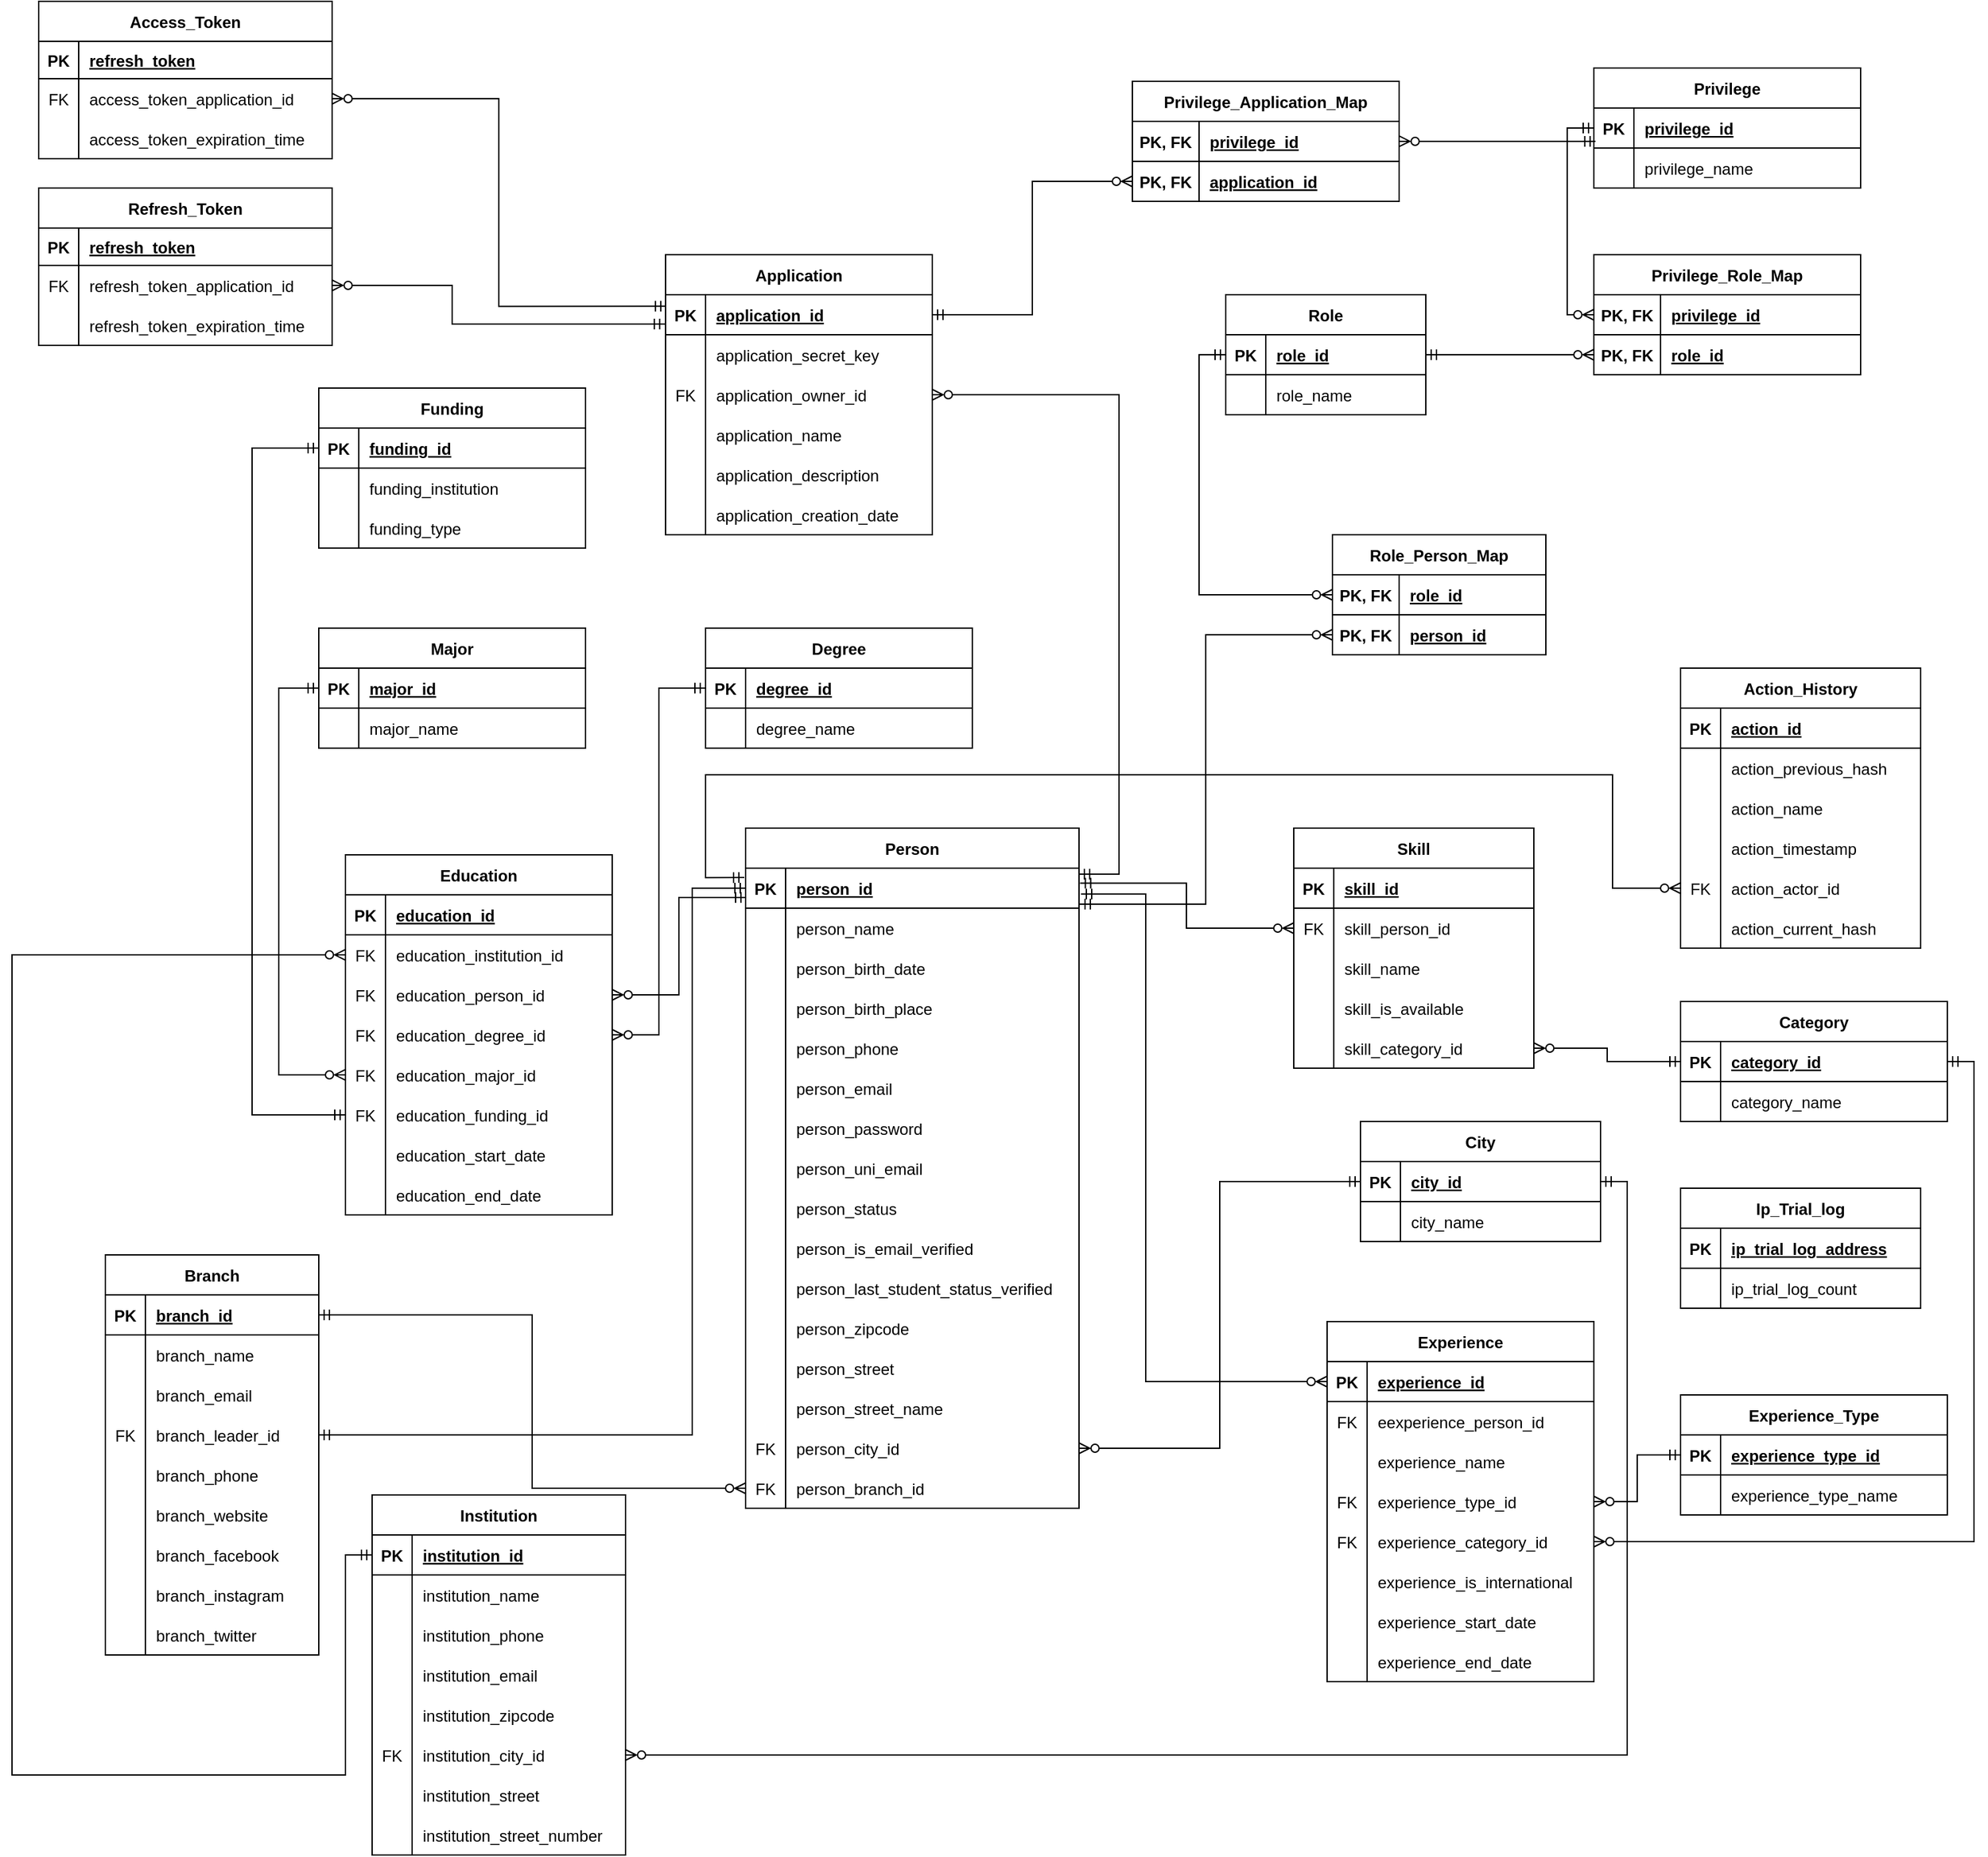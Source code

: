 <mxfile version="17.4.5" type="github">
  <diagram id="ILYEloP5fM7FPbskC1yc" name="Page-1">
    <mxGraphModel dx="1018" dy="657" grid="1" gridSize="10" guides="1" tooltips="1" connect="1" arrows="1" fold="1" page="1" pageScale="1" pageWidth="850" pageHeight="1100" math="0" shadow="0">
      <root>
        <mxCell id="0" />
        <mxCell id="1" parent="0" />
        <mxCell id="dXx2ca8DM4KJEwHmS_uU-111" style="edgeStyle=orthogonalEdgeStyle;rounded=0;orthogonalLoop=1;jettySize=auto;html=1;entryX=0.002;entryY=0.733;entryDx=0;entryDy=0;endArrow=ERmandOne;endFill=0;startArrow=ERzeroToMany;startFill=0;exitX=1;exitY=0.5;exitDx=0;exitDy=0;entryPerimeter=0;" parent="1" source="-hD_s9Owl0Gjd1eC_cjK-38" target="dXx2ca8DM4KJEwHmS_uU-116" edge="1">
          <mxGeometry relative="1" as="geometry" />
        </mxCell>
        <mxCell id="dXx2ca8DM4KJEwHmS_uU-112" style="edgeStyle=orthogonalEdgeStyle;rounded=0;orthogonalLoop=1;jettySize=auto;html=1;startArrow=ERzeroToMany;startFill=0;endArrow=ERmandOne;endFill=0;exitX=0;exitY=0.5;exitDx=0;exitDy=0;entryX=1.002;entryY=0.901;entryDx=0;entryDy=0;entryPerimeter=0;" parent="1" source="-hD_s9Owl0Gjd1eC_cjK-99" target="dXx2ca8DM4KJEwHmS_uU-116" edge="1">
          <mxGeometry relative="1" as="geometry">
            <mxPoint x="780" y="680" as="targetPoint" />
          </mxGeometry>
        </mxCell>
        <mxCell id="dXx2ca8DM4KJEwHmS_uU-113" style="edgeStyle=orthogonalEdgeStyle;rounded=0;orthogonalLoop=1;jettySize=auto;html=1;entryX=0;entryY=0.5;entryDx=0;entryDy=0;startArrow=ERzeroToMany;startFill=0;endArrow=ERmandOne;endFill=0;exitX=0;exitY=0.5;exitDx=0;exitDy=0;" parent="1" source="-hD_s9Owl0Gjd1eC_cjK-64" target="-hD_s9Owl0Gjd1eC_cjK-117" edge="1">
          <mxGeometry relative="1" as="geometry" />
        </mxCell>
        <mxCell id="dXx2ca8DM4KJEwHmS_uU-114" style="edgeStyle=orthogonalEdgeStyle;rounded=0;orthogonalLoop=1;jettySize=auto;html=1;entryX=1;entryY=0.5;entryDx=0;entryDy=0;startArrow=ERzeroToMany;startFill=0;endArrow=ERmandOne;endFill=0;exitX=0;exitY=0.5;exitDx=0;exitDy=0;" parent="1" source="-hD_s9Owl0Gjd1eC_cjK-152" target="-hD_s9Owl0Gjd1eC_cjK-117" edge="1">
          <mxGeometry relative="1" as="geometry">
            <mxPoint x="1371.0" y="149" as="sourcePoint" />
          </mxGeometry>
        </mxCell>
        <mxCell id="dXx2ca8DM4KJEwHmS_uU-115" value="Person" style="shape=table;startSize=30;container=1;collapsible=1;childLayout=tableLayout;fixedRows=1;rowLines=0;fontStyle=1;align=center;resizeLast=1;" parent="1" vertex="1">
          <mxGeometry x="600" y="630" width="250" height="510" as="geometry">
            <mxRectangle x="840" y="490" width="60" height="30" as="alternateBounds" />
          </mxGeometry>
        </mxCell>
        <mxCell id="dXx2ca8DM4KJEwHmS_uU-116" value="" style="shape=tableRow;horizontal=0;startSize=0;swimlaneHead=0;swimlaneBody=0;fillColor=none;collapsible=0;dropTarget=0;points=[[0,0.5],[1,0.5]];portConstraint=eastwest;top=0;left=0;right=0;bottom=1;" parent="dXx2ca8DM4KJEwHmS_uU-115" vertex="1">
          <mxGeometry y="30" width="250" height="30" as="geometry" />
        </mxCell>
        <mxCell id="dXx2ca8DM4KJEwHmS_uU-117" value="PK" style="shape=partialRectangle;connectable=0;fillColor=none;top=0;left=0;bottom=0;right=0;fontStyle=1;overflow=hidden;" parent="dXx2ca8DM4KJEwHmS_uU-116" vertex="1">
          <mxGeometry width="30" height="30" as="geometry">
            <mxRectangle width="30" height="30" as="alternateBounds" />
          </mxGeometry>
        </mxCell>
        <mxCell id="dXx2ca8DM4KJEwHmS_uU-118" value="person_id" style="shape=partialRectangle;connectable=0;fillColor=none;top=0;left=0;bottom=0;right=0;align=left;spacingLeft=6;fontStyle=5;overflow=hidden;" parent="dXx2ca8DM4KJEwHmS_uU-116" vertex="1">
          <mxGeometry x="30" width="220" height="30" as="geometry">
            <mxRectangle width="220" height="30" as="alternateBounds" />
          </mxGeometry>
        </mxCell>
        <mxCell id="dXx2ca8DM4KJEwHmS_uU-119" value="" style="shape=tableRow;horizontal=0;startSize=0;swimlaneHead=0;swimlaneBody=0;fillColor=none;collapsible=0;dropTarget=0;points=[[0,0.5],[1,0.5]];portConstraint=eastwest;top=0;left=0;right=0;bottom=0;" parent="dXx2ca8DM4KJEwHmS_uU-115" vertex="1">
          <mxGeometry y="60" width="250" height="30" as="geometry" />
        </mxCell>
        <mxCell id="dXx2ca8DM4KJEwHmS_uU-120" value="" style="shape=partialRectangle;connectable=0;fillColor=none;top=0;left=0;bottom=0;right=0;editable=1;overflow=hidden;" parent="dXx2ca8DM4KJEwHmS_uU-119" vertex="1">
          <mxGeometry width="30" height="30" as="geometry">
            <mxRectangle width="30" height="30" as="alternateBounds" />
          </mxGeometry>
        </mxCell>
        <mxCell id="dXx2ca8DM4KJEwHmS_uU-121" value="person_name" style="shape=partialRectangle;connectable=0;fillColor=none;top=0;left=0;bottom=0;right=0;align=left;spacingLeft=6;overflow=hidden;" parent="dXx2ca8DM4KJEwHmS_uU-119" vertex="1">
          <mxGeometry x="30" width="220" height="30" as="geometry">
            <mxRectangle width="220" height="30" as="alternateBounds" />
          </mxGeometry>
        </mxCell>
        <mxCell id="dXx2ca8DM4KJEwHmS_uU-122" value="" style="shape=tableRow;horizontal=0;startSize=0;swimlaneHead=0;swimlaneBody=0;fillColor=none;collapsible=0;dropTarget=0;points=[[0,0.5],[1,0.5]];portConstraint=eastwest;top=0;left=0;right=0;bottom=0;" parent="dXx2ca8DM4KJEwHmS_uU-115" vertex="1">
          <mxGeometry y="90" width="250" height="30" as="geometry" />
        </mxCell>
        <mxCell id="dXx2ca8DM4KJEwHmS_uU-123" value="" style="shape=partialRectangle;connectable=0;fillColor=none;top=0;left=0;bottom=0;right=0;editable=1;overflow=hidden;" parent="dXx2ca8DM4KJEwHmS_uU-122" vertex="1">
          <mxGeometry width="30" height="30" as="geometry">
            <mxRectangle width="30" height="30" as="alternateBounds" />
          </mxGeometry>
        </mxCell>
        <mxCell id="dXx2ca8DM4KJEwHmS_uU-124" value="person_birth_date" style="shape=partialRectangle;connectable=0;fillColor=none;top=0;left=0;bottom=0;right=0;align=left;spacingLeft=6;overflow=hidden;" parent="dXx2ca8DM4KJEwHmS_uU-122" vertex="1">
          <mxGeometry x="30" width="220" height="30" as="geometry">
            <mxRectangle width="220" height="30" as="alternateBounds" />
          </mxGeometry>
        </mxCell>
        <mxCell id="Qq8x-iW-b5_k3-hSfOyN-2" style="shape=tableRow;horizontal=0;startSize=0;swimlaneHead=0;swimlaneBody=0;fillColor=none;collapsible=0;dropTarget=0;points=[[0,0.5],[1,0.5]];portConstraint=eastwest;top=0;left=0;right=0;bottom=0;" vertex="1" parent="dXx2ca8DM4KJEwHmS_uU-115">
          <mxGeometry y="120" width="250" height="30" as="geometry" />
        </mxCell>
        <mxCell id="Qq8x-iW-b5_k3-hSfOyN-3" style="shape=partialRectangle;connectable=0;fillColor=none;top=0;left=0;bottom=0;right=0;editable=1;overflow=hidden;" vertex="1" parent="Qq8x-iW-b5_k3-hSfOyN-2">
          <mxGeometry width="30" height="30" as="geometry">
            <mxRectangle width="30" height="30" as="alternateBounds" />
          </mxGeometry>
        </mxCell>
        <mxCell id="Qq8x-iW-b5_k3-hSfOyN-4" value="person_birth_place" style="shape=partialRectangle;connectable=0;fillColor=none;top=0;left=0;bottom=0;right=0;align=left;spacingLeft=6;overflow=hidden;" vertex="1" parent="Qq8x-iW-b5_k3-hSfOyN-2">
          <mxGeometry x="30" width="220" height="30" as="geometry">
            <mxRectangle width="220" height="30" as="alternateBounds" />
          </mxGeometry>
        </mxCell>
        <mxCell id="dXx2ca8DM4KJEwHmS_uU-125" value="" style="shape=tableRow;horizontal=0;startSize=0;swimlaneHead=0;swimlaneBody=0;fillColor=none;collapsible=0;dropTarget=0;points=[[0,0.5],[1,0.5]];portConstraint=eastwest;top=0;left=0;right=0;bottom=0;" parent="dXx2ca8DM4KJEwHmS_uU-115" vertex="1">
          <mxGeometry y="150" width="250" height="30" as="geometry" />
        </mxCell>
        <mxCell id="dXx2ca8DM4KJEwHmS_uU-126" value="" style="shape=partialRectangle;connectable=0;fillColor=none;top=0;left=0;bottom=0;right=0;editable=1;overflow=hidden;" parent="dXx2ca8DM4KJEwHmS_uU-125" vertex="1">
          <mxGeometry width="30" height="30" as="geometry">
            <mxRectangle width="30" height="30" as="alternateBounds" />
          </mxGeometry>
        </mxCell>
        <mxCell id="dXx2ca8DM4KJEwHmS_uU-127" value="person_phone" style="shape=partialRectangle;connectable=0;fillColor=none;top=0;left=0;bottom=0;right=0;align=left;spacingLeft=6;overflow=hidden;" parent="dXx2ca8DM4KJEwHmS_uU-125" vertex="1">
          <mxGeometry x="30" width="220" height="30" as="geometry">
            <mxRectangle width="220" height="30" as="alternateBounds" />
          </mxGeometry>
        </mxCell>
        <mxCell id="dXx2ca8DM4KJEwHmS_uU-128" style="shape=tableRow;horizontal=0;startSize=0;swimlaneHead=0;swimlaneBody=0;fillColor=none;collapsible=0;dropTarget=0;points=[[0,0.5],[1,0.5]];portConstraint=eastwest;top=0;left=0;right=0;bottom=0;" parent="dXx2ca8DM4KJEwHmS_uU-115" vertex="1">
          <mxGeometry y="180" width="250" height="30" as="geometry" />
        </mxCell>
        <mxCell id="dXx2ca8DM4KJEwHmS_uU-129" style="shape=partialRectangle;connectable=0;fillColor=none;top=0;left=0;bottom=0;right=0;editable=1;overflow=hidden;" parent="dXx2ca8DM4KJEwHmS_uU-128" vertex="1">
          <mxGeometry width="30" height="30" as="geometry">
            <mxRectangle width="30" height="30" as="alternateBounds" />
          </mxGeometry>
        </mxCell>
        <mxCell id="dXx2ca8DM4KJEwHmS_uU-130" value="person_email" style="shape=partialRectangle;connectable=0;fillColor=none;top=0;left=0;bottom=0;right=0;align=left;spacingLeft=6;overflow=hidden;" parent="dXx2ca8DM4KJEwHmS_uU-128" vertex="1">
          <mxGeometry x="30" width="220" height="30" as="geometry">
            <mxRectangle width="220" height="30" as="alternateBounds" />
          </mxGeometry>
        </mxCell>
        <mxCell id="dXx2ca8DM4KJEwHmS_uU-131" style="shape=tableRow;horizontal=0;startSize=0;swimlaneHead=0;swimlaneBody=0;fillColor=none;collapsible=0;dropTarget=0;points=[[0,0.5],[1,0.5]];portConstraint=eastwest;top=0;left=0;right=0;bottom=0;" parent="dXx2ca8DM4KJEwHmS_uU-115" vertex="1">
          <mxGeometry y="210" width="250" height="30" as="geometry" />
        </mxCell>
        <mxCell id="dXx2ca8DM4KJEwHmS_uU-132" style="shape=partialRectangle;connectable=0;fillColor=none;top=0;left=0;bottom=0;right=0;editable=1;overflow=hidden;" parent="dXx2ca8DM4KJEwHmS_uU-131" vertex="1">
          <mxGeometry width="30" height="30" as="geometry">
            <mxRectangle width="30" height="30" as="alternateBounds" />
          </mxGeometry>
        </mxCell>
        <mxCell id="dXx2ca8DM4KJEwHmS_uU-133" value="person_password" style="shape=partialRectangle;connectable=0;fillColor=none;top=0;left=0;bottom=0;right=0;align=left;spacingLeft=6;overflow=hidden;" parent="dXx2ca8DM4KJEwHmS_uU-131" vertex="1">
          <mxGeometry x="30" width="220" height="30" as="geometry">
            <mxRectangle width="220" height="30" as="alternateBounds" />
          </mxGeometry>
        </mxCell>
        <mxCell id="dXx2ca8DM4KJEwHmS_uU-134" style="shape=tableRow;horizontal=0;startSize=0;swimlaneHead=0;swimlaneBody=0;fillColor=none;collapsible=0;dropTarget=0;points=[[0,0.5],[1,0.5]];portConstraint=eastwest;top=0;left=0;right=0;bottom=0;" parent="dXx2ca8DM4KJEwHmS_uU-115" vertex="1">
          <mxGeometry y="240" width="250" height="30" as="geometry" />
        </mxCell>
        <mxCell id="dXx2ca8DM4KJEwHmS_uU-135" style="shape=partialRectangle;connectable=0;fillColor=none;top=0;left=0;bottom=0;right=0;editable=1;overflow=hidden;" parent="dXx2ca8DM4KJEwHmS_uU-134" vertex="1">
          <mxGeometry width="30" height="30" as="geometry">
            <mxRectangle width="30" height="30" as="alternateBounds" />
          </mxGeometry>
        </mxCell>
        <mxCell id="dXx2ca8DM4KJEwHmS_uU-136" value="person_uni_email" style="shape=partialRectangle;connectable=0;fillColor=none;top=0;left=0;bottom=0;right=0;align=left;spacingLeft=6;overflow=hidden;" parent="dXx2ca8DM4KJEwHmS_uU-134" vertex="1">
          <mxGeometry x="30" width="220" height="30" as="geometry">
            <mxRectangle width="220" height="30" as="alternateBounds" />
          </mxGeometry>
        </mxCell>
        <mxCell id="dXx2ca8DM4KJEwHmS_uU-137" style="shape=tableRow;horizontal=0;startSize=0;swimlaneHead=0;swimlaneBody=0;fillColor=none;collapsible=0;dropTarget=0;points=[[0,0.5],[1,0.5]];portConstraint=eastwest;top=0;left=0;right=0;bottom=0;" parent="dXx2ca8DM4KJEwHmS_uU-115" vertex="1">
          <mxGeometry y="270" width="250" height="30" as="geometry" />
        </mxCell>
        <mxCell id="dXx2ca8DM4KJEwHmS_uU-138" style="shape=partialRectangle;connectable=0;fillColor=none;top=0;left=0;bottom=0;right=0;editable=1;overflow=hidden;" parent="dXx2ca8DM4KJEwHmS_uU-137" vertex="1">
          <mxGeometry width="30" height="30" as="geometry">
            <mxRectangle width="30" height="30" as="alternateBounds" />
          </mxGeometry>
        </mxCell>
        <mxCell id="dXx2ca8DM4KJEwHmS_uU-139" value="person_status" style="shape=partialRectangle;connectable=0;fillColor=none;top=0;left=0;bottom=0;right=0;align=left;spacingLeft=6;overflow=hidden;" parent="dXx2ca8DM4KJEwHmS_uU-137" vertex="1">
          <mxGeometry x="30" width="220" height="30" as="geometry">
            <mxRectangle width="220" height="30" as="alternateBounds" />
          </mxGeometry>
        </mxCell>
        <mxCell id="dXx2ca8DM4KJEwHmS_uU-140" style="shape=tableRow;horizontal=0;startSize=0;swimlaneHead=0;swimlaneBody=0;fillColor=none;collapsible=0;dropTarget=0;points=[[0,0.5],[1,0.5]];portConstraint=eastwest;top=0;left=0;right=0;bottom=0;" parent="dXx2ca8DM4KJEwHmS_uU-115" vertex="1">
          <mxGeometry y="300" width="250" height="30" as="geometry" />
        </mxCell>
        <mxCell id="dXx2ca8DM4KJEwHmS_uU-141" style="shape=partialRectangle;connectable=0;fillColor=none;top=0;left=0;bottom=0;right=0;editable=1;overflow=hidden;" parent="dXx2ca8DM4KJEwHmS_uU-140" vertex="1">
          <mxGeometry width="30" height="30" as="geometry">
            <mxRectangle width="30" height="30" as="alternateBounds" />
          </mxGeometry>
        </mxCell>
        <mxCell id="dXx2ca8DM4KJEwHmS_uU-142" value="person_is_email_verified" style="shape=partialRectangle;connectable=0;fillColor=none;top=0;left=0;bottom=0;right=0;align=left;spacingLeft=6;overflow=hidden;" parent="dXx2ca8DM4KJEwHmS_uU-140" vertex="1">
          <mxGeometry x="30" width="220" height="30" as="geometry">
            <mxRectangle width="220" height="30" as="alternateBounds" />
          </mxGeometry>
        </mxCell>
        <mxCell id="dXx2ca8DM4KJEwHmS_uU-143" style="shape=tableRow;horizontal=0;startSize=0;swimlaneHead=0;swimlaneBody=0;fillColor=none;collapsible=0;dropTarget=0;points=[[0,0.5],[1,0.5]];portConstraint=eastwest;top=0;left=0;right=0;bottom=0;" parent="dXx2ca8DM4KJEwHmS_uU-115" vertex="1">
          <mxGeometry y="330" width="250" height="30" as="geometry" />
        </mxCell>
        <mxCell id="dXx2ca8DM4KJEwHmS_uU-144" style="shape=partialRectangle;connectable=0;fillColor=none;top=0;left=0;bottom=0;right=0;editable=1;overflow=hidden;" parent="dXx2ca8DM4KJEwHmS_uU-143" vertex="1">
          <mxGeometry width="30" height="30" as="geometry">
            <mxRectangle width="30" height="30" as="alternateBounds" />
          </mxGeometry>
        </mxCell>
        <mxCell id="dXx2ca8DM4KJEwHmS_uU-145" value="person_last_student_status_verified" style="shape=partialRectangle;connectable=0;fillColor=none;top=0;left=0;bottom=0;right=0;align=left;spacingLeft=6;overflow=hidden;" parent="dXx2ca8DM4KJEwHmS_uU-143" vertex="1">
          <mxGeometry x="30" width="220" height="30" as="geometry">
            <mxRectangle width="220" height="30" as="alternateBounds" />
          </mxGeometry>
        </mxCell>
        <mxCell id="dXx2ca8DM4KJEwHmS_uU-146" style="shape=tableRow;horizontal=0;startSize=0;swimlaneHead=0;swimlaneBody=0;fillColor=none;collapsible=0;dropTarget=0;points=[[0,0.5],[1,0.5]];portConstraint=eastwest;top=0;left=0;right=0;bottom=0;" parent="dXx2ca8DM4KJEwHmS_uU-115" vertex="1">
          <mxGeometry y="360" width="250" height="30" as="geometry" />
        </mxCell>
        <mxCell id="dXx2ca8DM4KJEwHmS_uU-147" style="shape=partialRectangle;connectable=0;fillColor=none;top=0;left=0;bottom=0;right=0;editable=1;overflow=hidden;" parent="dXx2ca8DM4KJEwHmS_uU-146" vertex="1">
          <mxGeometry width="30" height="30" as="geometry">
            <mxRectangle width="30" height="30" as="alternateBounds" />
          </mxGeometry>
        </mxCell>
        <mxCell id="dXx2ca8DM4KJEwHmS_uU-148" value="person_zipcode" style="shape=partialRectangle;connectable=0;fillColor=none;top=0;left=0;bottom=0;right=0;align=left;spacingLeft=6;overflow=hidden;" parent="dXx2ca8DM4KJEwHmS_uU-146" vertex="1">
          <mxGeometry x="30" width="220" height="30" as="geometry">
            <mxRectangle width="220" height="30" as="alternateBounds" />
          </mxGeometry>
        </mxCell>
        <mxCell id="dXx2ca8DM4KJEwHmS_uU-149" style="shape=tableRow;horizontal=0;startSize=0;swimlaneHead=0;swimlaneBody=0;fillColor=none;collapsible=0;dropTarget=0;points=[[0,0.5],[1,0.5]];portConstraint=eastwest;top=0;left=0;right=0;bottom=0;" parent="dXx2ca8DM4KJEwHmS_uU-115" vertex="1">
          <mxGeometry y="390" width="250" height="30" as="geometry" />
        </mxCell>
        <mxCell id="dXx2ca8DM4KJEwHmS_uU-150" style="shape=partialRectangle;connectable=0;fillColor=none;top=0;left=0;bottom=0;right=0;editable=1;overflow=hidden;" parent="dXx2ca8DM4KJEwHmS_uU-149" vertex="1">
          <mxGeometry width="30" height="30" as="geometry">
            <mxRectangle width="30" height="30" as="alternateBounds" />
          </mxGeometry>
        </mxCell>
        <mxCell id="dXx2ca8DM4KJEwHmS_uU-151" value="person_street" style="shape=partialRectangle;connectable=0;fillColor=none;top=0;left=0;bottom=0;right=0;align=left;spacingLeft=6;overflow=hidden;" parent="dXx2ca8DM4KJEwHmS_uU-149" vertex="1">
          <mxGeometry x="30" width="220" height="30" as="geometry">
            <mxRectangle width="220" height="30" as="alternateBounds" />
          </mxGeometry>
        </mxCell>
        <mxCell id="dXx2ca8DM4KJEwHmS_uU-155" style="shape=tableRow;horizontal=0;startSize=0;swimlaneHead=0;swimlaneBody=0;fillColor=none;collapsible=0;dropTarget=0;points=[[0,0.5],[1,0.5]];portConstraint=eastwest;top=0;left=0;right=0;bottom=0;" parent="dXx2ca8DM4KJEwHmS_uU-115" vertex="1">
          <mxGeometry y="420" width="250" height="30" as="geometry" />
        </mxCell>
        <mxCell id="dXx2ca8DM4KJEwHmS_uU-156" style="shape=partialRectangle;connectable=0;fillColor=none;top=0;left=0;bottom=0;right=0;editable=1;overflow=hidden;" parent="dXx2ca8DM4KJEwHmS_uU-155" vertex="1">
          <mxGeometry width="30" height="30" as="geometry">
            <mxRectangle width="30" height="30" as="alternateBounds" />
          </mxGeometry>
        </mxCell>
        <mxCell id="dXx2ca8DM4KJEwHmS_uU-157" value="person_street_name" style="shape=partialRectangle;connectable=0;fillColor=none;top=0;left=0;bottom=0;right=0;align=left;spacingLeft=6;overflow=hidden;" parent="dXx2ca8DM4KJEwHmS_uU-155" vertex="1">
          <mxGeometry x="30" width="220" height="30" as="geometry">
            <mxRectangle width="220" height="30" as="alternateBounds" />
          </mxGeometry>
        </mxCell>
        <mxCell id="dXx2ca8DM4KJEwHmS_uU-158" style="shape=tableRow;horizontal=0;startSize=0;swimlaneHead=0;swimlaneBody=0;fillColor=none;collapsible=0;dropTarget=0;points=[[0,0.5],[1,0.5]];portConstraint=eastwest;top=0;left=0;right=0;bottom=0;" parent="dXx2ca8DM4KJEwHmS_uU-115" vertex="1">
          <mxGeometry y="450" width="250" height="30" as="geometry" />
        </mxCell>
        <mxCell id="dXx2ca8DM4KJEwHmS_uU-159" value="FK" style="shape=partialRectangle;connectable=0;fillColor=none;top=0;left=0;bottom=0;right=0;editable=1;overflow=hidden;" parent="dXx2ca8DM4KJEwHmS_uU-158" vertex="1">
          <mxGeometry width="30" height="30" as="geometry">
            <mxRectangle width="30" height="30" as="alternateBounds" />
          </mxGeometry>
        </mxCell>
        <mxCell id="dXx2ca8DM4KJEwHmS_uU-160" value="person_city_id" style="shape=partialRectangle;connectable=0;fillColor=none;top=0;left=0;bottom=0;right=0;align=left;spacingLeft=6;overflow=hidden;" parent="dXx2ca8DM4KJEwHmS_uU-158" vertex="1">
          <mxGeometry x="30" width="220" height="30" as="geometry">
            <mxRectangle width="220" height="30" as="alternateBounds" />
          </mxGeometry>
        </mxCell>
        <mxCell id="dXx2ca8DM4KJEwHmS_uU-167" style="shape=tableRow;horizontal=0;startSize=0;swimlaneHead=0;swimlaneBody=0;fillColor=none;collapsible=0;dropTarget=0;points=[[0,0.5],[1,0.5]];portConstraint=eastwest;top=0;left=0;right=0;bottom=0;" parent="dXx2ca8DM4KJEwHmS_uU-115" vertex="1">
          <mxGeometry y="480" width="250" height="30" as="geometry" />
        </mxCell>
        <mxCell id="dXx2ca8DM4KJEwHmS_uU-168" value="FK" style="shape=partialRectangle;connectable=0;fillColor=none;top=0;left=0;bottom=0;right=0;editable=1;overflow=hidden;" parent="dXx2ca8DM4KJEwHmS_uU-167" vertex="1">
          <mxGeometry width="30" height="30" as="geometry">
            <mxRectangle width="30" height="30" as="alternateBounds" />
          </mxGeometry>
        </mxCell>
        <mxCell id="dXx2ca8DM4KJEwHmS_uU-169" value="person_branch_id" style="shape=partialRectangle;connectable=0;fillColor=none;top=0;left=0;bottom=0;right=0;align=left;spacingLeft=6;overflow=hidden;" parent="dXx2ca8DM4KJEwHmS_uU-167" vertex="1">
          <mxGeometry x="30" width="220" height="30" as="geometry">
            <mxRectangle width="220" height="30" as="alternateBounds" />
          </mxGeometry>
        </mxCell>
        <mxCell id="dXx2ca8DM4KJEwHmS_uU-186" value="City" style="shape=table;startSize=30;container=1;collapsible=1;childLayout=tableLayout;fixedRows=1;rowLines=0;fontStyle=1;align=center;resizeLast=1;" parent="1" vertex="1">
          <mxGeometry x="1061" y="850" width="180" height="90" as="geometry" />
        </mxCell>
        <mxCell id="dXx2ca8DM4KJEwHmS_uU-187" value="" style="shape=tableRow;horizontal=0;startSize=0;swimlaneHead=0;swimlaneBody=0;fillColor=none;collapsible=0;dropTarget=0;points=[[0,0.5],[1,0.5]];portConstraint=eastwest;top=0;left=0;right=0;bottom=1;" parent="dXx2ca8DM4KJEwHmS_uU-186" vertex="1">
          <mxGeometry y="30" width="180" height="30" as="geometry" />
        </mxCell>
        <mxCell id="dXx2ca8DM4KJEwHmS_uU-188" value="PK" style="shape=partialRectangle;connectable=0;fillColor=none;top=0;left=0;bottom=0;right=0;fontStyle=1;overflow=hidden;" parent="dXx2ca8DM4KJEwHmS_uU-187" vertex="1">
          <mxGeometry width="30" height="30" as="geometry">
            <mxRectangle width="30" height="30" as="alternateBounds" />
          </mxGeometry>
        </mxCell>
        <mxCell id="dXx2ca8DM4KJEwHmS_uU-189" value="city_id" style="shape=partialRectangle;connectable=0;fillColor=none;top=0;left=0;bottom=0;right=0;align=left;spacingLeft=6;fontStyle=5;overflow=hidden;" parent="dXx2ca8DM4KJEwHmS_uU-187" vertex="1">
          <mxGeometry x="30" width="150" height="30" as="geometry">
            <mxRectangle width="150" height="30" as="alternateBounds" />
          </mxGeometry>
        </mxCell>
        <mxCell id="dXx2ca8DM4KJEwHmS_uU-190" value="" style="shape=tableRow;horizontal=0;startSize=0;swimlaneHead=0;swimlaneBody=0;fillColor=none;collapsible=0;dropTarget=0;points=[[0,0.5],[1,0.5]];portConstraint=eastwest;top=0;left=0;right=0;bottom=0;" parent="dXx2ca8DM4KJEwHmS_uU-186" vertex="1">
          <mxGeometry y="60" width="180" height="30" as="geometry" />
        </mxCell>
        <mxCell id="dXx2ca8DM4KJEwHmS_uU-191" value="" style="shape=partialRectangle;connectable=0;fillColor=none;top=0;left=0;bottom=0;right=0;editable=1;overflow=hidden;" parent="dXx2ca8DM4KJEwHmS_uU-190" vertex="1">
          <mxGeometry width="30" height="30" as="geometry">
            <mxRectangle width="30" height="30" as="alternateBounds" />
          </mxGeometry>
        </mxCell>
        <mxCell id="dXx2ca8DM4KJEwHmS_uU-192" value="city_name" style="shape=partialRectangle;connectable=0;fillColor=none;top=0;left=0;bottom=0;right=0;align=left;spacingLeft=6;overflow=hidden;" parent="dXx2ca8DM4KJEwHmS_uU-190" vertex="1">
          <mxGeometry x="30" width="150" height="30" as="geometry">
            <mxRectangle width="150" height="30" as="alternateBounds" />
          </mxGeometry>
        </mxCell>
        <mxCell id="dXx2ca8DM4KJEwHmS_uU-199" style="edgeStyle=orthogonalEdgeStyle;rounded=0;orthogonalLoop=1;jettySize=auto;html=1;entryX=0;entryY=0.5;entryDx=0;entryDy=0;startArrow=ERzeroToMany;startFill=0;endArrow=ERmandOne;endFill=0;" parent="1" source="dXx2ca8DM4KJEwHmS_uU-158" target="dXx2ca8DM4KJEwHmS_uU-187" edge="1">
          <mxGeometry relative="1" as="geometry" />
        </mxCell>
        <mxCell id="dXx2ca8DM4KJEwHmS_uU-204" value="Branch" style="shape=table;startSize=30;container=1;collapsible=1;childLayout=tableLayout;fixedRows=1;rowLines=0;fontStyle=1;align=center;resizeLast=1;" parent="1" vertex="1">
          <mxGeometry x="120" y="950" width="160.0" height="300" as="geometry" />
        </mxCell>
        <mxCell id="dXx2ca8DM4KJEwHmS_uU-205" value="" style="shape=tableRow;horizontal=0;startSize=0;swimlaneHead=0;swimlaneBody=0;fillColor=none;collapsible=0;dropTarget=0;points=[[0,0.5],[1,0.5]];portConstraint=eastwest;top=0;left=0;right=0;bottom=1;" parent="dXx2ca8DM4KJEwHmS_uU-204" vertex="1">
          <mxGeometry y="30" width="160.0" height="30" as="geometry" />
        </mxCell>
        <mxCell id="dXx2ca8DM4KJEwHmS_uU-206" value="PK" style="shape=partialRectangle;connectable=0;fillColor=none;top=0;left=0;bottom=0;right=0;fontStyle=1;overflow=hidden;" parent="dXx2ca8DM4KJEwHmS_uU-205" vertex="1">
          <mxGeometry width="30" height="30" as="geometry">
            <mxRectangle width="30" height="30" as="alternateBounds" />
          </mxGeometry>
        </mxCell>
        <mxCell id="dXx2ca8DM4KJEwHmS_uU-207" value="branch_id" style="shape=partialRectangle;connectable=0;fillColor=none;top=0;left=0;bottom=0;right=0;align=left;spacingLeft=6;fontStyle=5;overflow=hidden;" parent="dXx2ca8DM4KJEwHmS_uU-205" vertex="1">
          <mxGeometry x="30" width="130.0" height="30" as="geometry">
            <mxRectangle width="130.0" height="30" as="alternateBounds" />
          </mxGeometry>
        </mxCell>
        <mxCell id="dXx2ca8DM4KJEwHmS_uU-208" value="" style="shape=tableRow;horizontal=0;startSize=0;swimlaneHead=0;swimlaneBody=0;fillColor=none;collapsible=0;dropTarget=0;points=[[0,0.5],[1,0.5]];portConstraint=eastwest;top=0;left=0;right=0;bottom=0;" parent="dXx2ca8DM4KJEwHmS_uU-204" vertex="1">
          <mxGeometry y="60" width="160.0" height="30" as="geometry" />
        </mxCell>
        <mxCell id="dXx2ca8DM4KJEwHmS_uU-209" value="" style="shape=partialRectangle;connectable=0;fillColor=none;top=0;left=0;bottom=0;right=0;editable=1;overflow=hidden;" parent="dXx2ca8DM4KJEwHmS_uU-208" vertex="1">
          <mxGeometry width="30" height="30" as="geometry">
            <mxRectangle width="30" height="30" as="alternateBounds" />
          </mxGeometry>
        </mxCell>
        <mxCell id="dXx2ca8DM4KJEwHmS_uU-210" value="branch_name" style="shape=partialRectangle;connectable=0;fillColor=none;top=0;left=0;bottom=0;right=0;align=left;spacingLeft=6;overflow=hidden;" parent="dXx2ca8DM4KJEwHmS_uU-208" vertex="1">
          <mxGeometry x="30" width="130.0" height="30" as="geometry">
            <mxRectangle width="130.0" height="30" as="alternateBounds" />
          </mxGeometry>
        </mxCell>
        <mxCell id="dXx2ca8DM4KJEwHmS_uU-211" style="shape=tableRow;horizontal=0;startSize=0;swimlaneHead=0;swimlaneBody=0;fillColor=none;collapsible=0;dropTarget=0;points=[[0,0.5],[1,0.5]];portConstraint=eastwest;top=0;left=0;right=0;bottom=0;" parent="dXx2ca8DM4KJEwHmS_uU-204" vertex="1">
          <mxGeometry y="90" width="160.0" height="30" as="geometry" />
        </mxCell>
        <mxCell id="dXx2ca8DM4KJEwHmS_uU-212" style="shape=partialRectangle;connectable=0;fillColor=none;top=0;left=0;bottom=0;right=0;editable=1;overflow=hidden;" parent="dXx2ca8DM4KJEwHmS_uU-211" vertex="1">
          <mxGeometry width="30" height="30" as="geometry">
            <mxRectangle width="30" height="30" as="alternateBounds" />
          </mxGeometry>
        </mxCell>
        <mxCell id="dXx2ca8DM4KJEwHmS_uU-213" value="branch_email" style="shape=partialRectangle;connectable=0;fillColor=none;top=0;left=0;bottom=0;right=0;align=left;spacingLeft=6;overflow=hidden;" parent="dXx2ca8DM4KJEwHmS_uU-211" vertex="1">
          <mxGeometry x="30" width="130.0" height="30" as="geometry">
            <mxRectangle width="130.0" height="30" as="alternateBounds" />
          </mxGeometry>
        </mxCell>
        <mxCell id="dXx2ca8DM4KJEwHmS_uU-214" style="shape=tableRow;horizontal=0;startSize=0;swimlaneHead=0;swimlaneBody=0;fillColor=none;collapsible=0;dropTarget=0;points=[[0,0.5],[1,0.5]];portConstraint=eastwest;top=0;left=0;right=0;bottom=0;" parent="dXx2ca8DM4KJEwHmS_uU-204" vertex="1">
          <mxGeometry y="120" width="160.0" height="30" as="geometry" />
        </mxCell>
        <mxCell id="dXx2ca8DM4KJEwHmS_uU-215" value="FK" style="shape=partialRectangle;connectable=0;fillColor=none;top=0;left=0;bottom=0;right=0;editable=1;overflow=hidden;" parent="dXx2ca8DM4KJEwHmS_uU-214" vertex="1">
          <mxGeometry width="30" height="30" as="geometry">
            <mxRectangle width="30" height="30" as="alternateBounds" />
          </mxGeometry>
        </mxCell>
        <mxCell id="dXx2ca8DM4KJEwHmS_uU-216" value="branch_leader_id" style="shape=partialRectangle;connectable=0;fillColor=none;top=0;left=0;bottom=0;right=0;align=left;spacingLeft=6;overflow=hidden;" parent="dXx2ca8DM4KJEwHmS_uU-214" vertex="1">
          <mxGeometry x="30" width="130.0" height="30" as="geometry">
            <mxRectangle width="130.0" height="30" as="alternateBounds" />
          </mxGeometry>
        </mxCell>
        <mxCell id="dXx2ca8DM4KJEwHmS_uU-217" style="shape=tableRow;horizontal=0;startSize=0;swimlaneHead=0;swimlaneBody=0;fillColor=none;collapsible=0;dropTarget=0;points=[[0,0.5],[1,0.5]];portConstraint=eastwest;top=0;left=0;right=0;bottom=0;" parent="dXx2ca8DM4KJEwHmS_uU-204" vertex="1">
          <mxGeometry y="150" width="160.0" height="30" as="geometry" />
        </mxCell>
        <mxCell id="dXx2ca8DM4KJEwHmS_uU-218" style="shape=partialRectangle;connectable=0;fillColor=none;top=0;left=0;bottom=0;right=0;editable=1;overflow=hidden;" parent="dXx2ca8DM4KJEwHmS_uU-217" vertex="1">
          <mxGeometry width="30" height="30" as="geometry">
            <mxRectangle width="30" height="30" as="alternateBounds" />
          </mxGeometry>
        </mxCell>
        <mxCell id="dXx2ca8DM4KJEwHmS_uU-219" value="branch_phone" style="shape=partialRectangle;connectable=0;fillColor=none;top=0;left=0;bottom=0;right=0;align=left;spacingLeft=6;overflow=hidden;" parent="dXx2ca8DM4KJEwHmS_uU-217" vertex="1">
          <mxGeometry x="30" width="130.0" height="30" as="geometry">
            <mxRectangle width="130.0" height="30" as="alternateBounds" />
          </mxGeometry>
        </mxCell>
        <mxCell id="dXx2ca8DM4KJEwHmS_uU-220" style="shape=tableRow;horizontal=0;startSize=0;swimlaneHead=0;swimlaneBody=0;fillColor=none;collapsible=0;dropTarget=0;points=[[0,0.5],[1,0.5]];portConstraint=eastwest;top=0;left=0;right=0;bottom=0;" parent="dXx2ca8DM4KJEwHmS_uU-204" vertex="1">
          <mxGeometry y="180" width="160.0" height="30" as="geometry" />
        </mxCell>
        <mxCell id="dXx2ca8DM4KJEwHmS_uU-221" style="shape=partialRectangle;connectable=0;fillColor=none;top=0;left=0;bottom=0;right=0;editable=1;overflow=hidden;" parent="dXx2ca8DM4KJEwHmS_uU-220" vertex="1">
          <mxGeometry width="30" height="30" as="geometry">
            <mxRectangle width="30" height="30" as="alternateBounds" />
          </mxGeometry>
        </mxCell>
        <mxCell id="dXx2ca8DM4KJEwHmS_uU-222" value="branch_website" style="shape=partialRectangle;connectable=0;fillColor=none;top=0;left=0;bottom=0;right=0;align=left;spacingLeft=6;overflow=hidden;" parent="dXx2ca8DM4KJEwHmS_uU-220" vertex="1">
          <mxGeometry x="30" width="130.0" height="30" as="geometry">
            <mxRectangle width="130.0" height="30" as="alternateBounds" />
          </mxGeometry>
        </mxCell>
        <mxCell id="dXx2ca8DM4KJEwHmS_uU-226" style="shape=tableRow;horizontal=0;startSize=0;swimlaneHead=0;swimlaneBody=0;fillColor=none;collapsible=0;dropTarget=0;points=[[0,0.5],[1,0.5]];portConstraint=eastwest;top=0;left=0;right=0;bottom=0;" parent="dXx2ca8DM4KJEwHmS_uU-204" vertex="1">
          <mxGeometry y="210" width="160.0" height="30" as="geometry" />
        </mxCell>
        <mxCell id="dXx2ca8DM4KJEwHmS_uU-227" style="shape=partialRectangle;connectable=0;fillColor=none;top=0;left=0;bottom=0;right=0;editable=1;overflow=hidden;" parent="dXx2ca8DM4KJEwHmS_uU-226" vertex="1">
          <mxGeometry width="30" height="30" as="geometry">
            <mxRectangle width="30" height="30" as="alternateBounds" />
          </mxGeometry>
        </mxCell>
        <mxCell id="dXx2ca8DM4KJEwHmS_uU-228" value="branch_facebook" style="shape=partialRectangle;connectable=0;fillColor=none;top=0;left=0;bottom=0;right=0;align=left;spacingLeft=6;overflow=hidden;" parent="dXx2ca8DM4KJEwHmS_uU-226" vertex="1">
          <mxGeometry x="30" width="130.0" height="30" as="geometry">
            <mxRectangle width="130.0" height="30" as="alternateBounds" />
          </mxGeometry>
        </mxCell>
        <mxCell id="dXx2ca8DM4KJEwHmS_uU-229" style="shape=tableRow;horizontal=0;startSize=0;swimlaneHead=0;swimlaneBody=0;fillColor=none;collapsible=0;dropTarget=0;points=[[0,0.5],[1,0.5]];portConstraint=eastwest;top=0;left=0;right=0;bottom=0;" parent="dXx2ca8DM4KJEwHmS_uU-204" vertex="1">
          <mxGeometry y="240" width="160.0" height="30" as="geometry" />
        </mxCell>
        <mxCell id="dXx2ca8DM4KJEwHmS_uU-230" style="shape=partialRectangle;connectable=0;fillColor=none;top=0;left=0;bottom=0;right=0;editable=1;overflow=hidden;" parent="dXx2ca8DM4KJEwHmS_uU-229" vertex="1">
          <mxGeometry width="30" height="30" as="geometry">
            <mxRectangle width="30" height="30" as="alternateBounds" />
          </mxGeometry>
        </mxCell>
        <mxCell id="dXx2ca8DM4KJEwHmS_uU-231" value="branch_instagram" style="shape=partialRectangle;connectable=0;fillColor=none;top=0;left=0;bottom=0;right=0;align=left;spacingLeft=6;overflow=hidden;" parent="dXx2ca8DM4KJEwHmS_uU-229" vertex="1">
          <mxGeometry x="30" width="130.0" height="30" as="geometry">
            <mxRectangle width="130.0" height="30" as="alternateBounds" />
          </mxGeometry>
        </mxCell>
        <mxCell id="dXx2ca8DM4KJEwHmS_uU-232" style="shape=tableRow;horizontal=0;startSize=0;swimlaneHead=0;swimlaneBody=0;fillColor=none;collapsible=0;dropTarget=0;points=[[0,0.5],[1,0.5]];portConstraint=eastwest;top=0;left=0;right=0;bottom=0;" parent="dXx2ca8DM4KJEwHmS_uU-204" vertex="1">
          <mxGeometry y="270" width="160.0" height="30" as="geometry" />
        </mxCell>
        <mxCell id="dXx2ca8DM4KJEwHmS_uU-233" style="shape=partialRectangle;connectable=0;fillColor=none;top=0;left=0;bottom=0;right=0;editable=1;overflow=hidden;" parent="dXx2ca8DM4KJEwHmS_uU-232" vertex="1">
          <mxGeometry width="30" height="30" as="geometry">
            <mxRectangle width="30" height="30" as="alternateBounds" />
          </mxGeometry>
        </mxCell>
        <mxCell id="dXx2ca8DM4KJEwHmS_uU-234" value="branch_twitter" style="shape=partialRectangle;connectable=0;fillColor=none;top=0;left=0;bottom=0;right=0;align=left;spacingLeft=6;overflow=hidden;" parent="dXx2ca8DM4KJEwHmS_uU-232" vertex="1">
          <mxGeometry x="30" width="130.0" height="30" as="geometry">
            <mxRectangle width="130.0" height="30" as="alternateBounds" />
          </mxGeometry>
        </mxCell>
        <mxCell id="-hD_s9Owl0Gjd1eC_cjK-1" value="Institution" style="shape=table;startSize=30;container=1;collapsible=1;childLayout=tableLayout;fixedRows=1;rowLines=0;fontStyle=1;align=center;resizeLast=1;" parent="1" vertex="1">
          <mxGeometry x="320" y="1130" width="190" height="270" as="geometry" />
        </mxCell>
        <mxCell id="-hD_s9Owl0Gjd1eC_cjK-2" value="" style="shape=tableRow;horizontal=0;startSize=0;swimlaneHead=0;swimlaneBody=0;fillColor=none;collapsible=0;dropTarget=0;points=[[0,0.5],[1,0.5]];portConstraint=eastwest;top=0;left=0;right=0;bottom=1;" parent="-hD_s9Owl0Gjd1eC_cjK-1" vertex="1">
          <mxGeometry y="30" width="190" height="30" as="geometry" />
        </mxCell>
        <mxCell id="-hD_s9Owl0Gjd1eC_cjK-3" value="PK" style="shape=partialRectangle;connectable=0;fillColor=none;top=0;left=0;bottom=0;right=0;fontStyle=1;overflow=hidden;" parent="-hD_s9Owl0Gjd1eC_cjK-2" vertex="1">
          <mxGeometry width="30" height="30" as="geometry">
            <mxRectangle width="30" height="30" as="alternateBounds" />
          </mxGeometry>
        </mxCell>
        <mxCell id="-hD_s9Owl0Gjd1eC_cjK-4" value="institution_id" style="shape=partialRectangle;connectable=0;fillColor=none;top=0;left=0;bottom=0;right=0;align=left;spacingLeft=6;fontStyle=5;overflow=hidden;" parent="-hD_s9Owl0Gjd1eC_cjK-2" vertex="1">
          <mxGeometry x="30" width="160" height="30" as="geometry">
            <mxRectangle width="160" height="30" as="alternateBounds" />
          </mxGeometry>
        </mxCell>
        <mxCell id="-hD_s9Owl0Gjd1eC_cjK-5" value="" style="shape=tableRow;horizontal=0;startSize=0;swimlaneHead=0;swimlaneBody=0;fillColor=none;collapsible=0;dropTarget=0;points=[[0,0.5],[1,0.5]];portConstraint=eastwest;top=0;left=0;right=0;bottom=0;" parent="-hD_s9Owl0Gjd1eC_cjK-1" vertex="1">
          <mxGeometry y="60" width="190" height="30" as="geometry" />
        </mxCell>
        <mxCell id="-hD_s9Owl0Gjd1eC_cjK-6" value="" style="shape=partialRectangle;connectable=0;fillColor=none;top=0;left=0;bottom=0;right=0;editable=1;overflow=hidden;" parent="-hD_s9Owl0Gjd1eC_cjK-5" vertex="1">
          <mxGeometry width="30" height="30" as="geometry">
            <mxRectangle width="30" height="30" as="alternateBounds" />
          </mxGeometry>
        </mxCell>
        <mxCell id="-hD_s9Owl0Gjd1eC_cjK-7" value="institution_name" style="shape=partialRectangle;connectable=0;fillColor=none;top=0;left=0;bottom=0;right=0;align=left;spacingLeft=6;overflow=hidden;" parent="-hD_s9Owl0Gjd1eC_cjK-5" vertex="1">
          <mxGeometry x="30" width="160" height="30" as="geometry">
            <mxRectangle width="160" height="30" as="alternateBounds" />
          </mxGeometry>
        </mxCell>
        <mxCell id="-hD_s9Owl0Gjd1eC_cjK-8" style="shape=tableRow;horizontal=0;startSize=0;swimlaneHead=0;swimlaneBody=0;fillColor=none;collapsible=0;dropTarget=0;points=[[0,0.5],[1,0.5]];portConstraint=eastwest;top=0;left=0;right=0;bottom=0;" parent="-hD_s9Owl0Gjd1eC_cjK-1" vertex="1">
          <mxGeometry y="90" width="190" height="30" as="geometry" />
        </mxCell>
        <mxCell id="-hD_s9Owl0Gjd1eC_cjK-9" style="shape=partialRectangle;connectable=0;fillColor=none;top=0;left=0;bottom=0;right=0;editable=1;overflow=hidden;" parent="-hD_s9Owl0Gjd1eC_cjK-8" vertex="1">
          <mxGeometry width="30" height="30" as="geometry">
            <mxRectangle width="30" height="30" as="alternateBounds" />
          </mxGeometry>
        </mxCell>
        <mxCell id="-hD_s9Owl0Gjd1eC_cjK-10" value="institution_phone" style="shape=partialRectangle;connectable=0;fillColor=none;top=0;left=0;bottom=0;right=0;align=left;spacingLeft=6;overflow=hidden;" parent="-hD_s9Owl0Gjd1eC_cjK-8" vertex="1">
          <mxGeometry x="30" width="160" height="30" as="geometry">
            <mxRectangle width="160" height="30" as="alternateBounds" />
          </mxGeometry>
        </mxCell>
        <mxCell id="-hD_s9Owl0Gjd1eC_cjK-11" style="shape=tableRow;horizontal=0;startSize=0;swimlaneHead=0;swimlaneBody=0;fillColor=none;collapsible=0;dropTarget=0;points=[[0,0.5],[1,0.5]];portConstraint=eastwest;top=0;left=0;right=0;bottom=0;" parent="-hD_s9Owl0Gjd1eC_cjK-1" vertex="1">
          <mxGeometry y="120" width="190" height="30" as="geometry" />
        </mxCell>
        <mxCell id="-hD_s9Owl0Gjd1eC_cjK-12" style="shape=partialRectangle;connectable=0;fillColor=none;top=0;left=0;bottom=0;right=0;editable=1;overflow=hidden;" parent="-hD_s9Owl0Gjd1eC_cjK-11" vertex="1">
          <mxGeometry width="30" height="30" as="geometry">
            <mxRectangle width="30" height="30" as="alternateBounds" />
          </mxGeometry>
        </mxCell>
        <mxCell id="-hD_s9Owl0Gjd1eC_cjK-13" value="institution_email" style="shape=partialRectangle;connectable=0;fillColor=none;top=0;left=0;bottom=0;right=0;align=left;spacingLeft=6;overflow=hidden;" parent="-hD_s9Owl0Gjd1eC_cjK-11" vertex="1">
          <mxGeometry x="30" width="160" height="30" as="geometry">
            <mxRectangle width="160" height="30" as="alternateBounds" />
          </mxGeometry>
        </mxCell>
        <mxCell id="-hD_s9Owl0Gjd1eC_cjK-14" style="shape=tableRow;horizontal=0;startSize=0;swimlaneHead=0;swimlaneBody=0;fillColor=none;collapsible=0;dropTarget=0;points=[[0,0.5],[1,0.5]];portConstraint=eastwest;top=0;left=0;right=0;bottom=0;" parent="-hD_s9Owl0Gjd1eC_cjK-1" vertex="1">
          <mxGeometry y="150" width="190" height="30" as="geometry" />
        </mxCell>
        <mxCell id="-hD_s9Owl0Gjd1eC_cjK-15" style="shape=partialRectangle;connectable=0;fillColor=none;top=0;left=0;bottom=0;right=0;editable=1;overflow=hidden;" parent="-hD_s9Owl0Gjd1eC_cjK-14" vertex="1">
          <mxGeometry width="30" height="30" as="geometry">
            <mxRectangle width="30" height="30" as="alternateBounds" />
          </mxGeometry>
        </mxCell>
        <mxCell id="-hD_s9Owl0Gjd1eC_cjK-16" value="institution_zipcode" style="shape=partialRectangle;connectable=0;fillColor=none;top=0;left=0;bottom=0;right=0;align=left;spacingLeft=6;overflow=hidden;" parent="-hD_s9Owl0Gjd1eC_cjK-14" vertex="1">
          <mxGeometry x="30" width="160" height="30" as="geometry">
            <mxRectangle width="160" height="30" as="alternateBounds" />
          </mxGeometry>
        </mxCell>
        <mxCell id="-hD_s9Owl0Gjd1eC_cjK-17" style="shape=tableRow;horizontal=0;startSize=0;swimlaneHead=0;swimlaneBody=0;fillColor=none;collapsible=0;dropTarget=0;points=[[0,0.5],[1,0.5]];portConstraint=eastwest;top=0;left=0;right=0;bottom=0;" parent="-hD_s9Owl0Gjd1eC_cjK-1" vertex="1">
          <mxGeometry y="180" width="190" height="30" as="geometry" />
        </mxCell>
        <mxCell id="-hD_s9Owl0Gjd1eC_cjK-18" value="FK" style="shape=partialRectangle;connectable=0;fillColor=none;top=0;left=0;bottom=0;right=0;editable=1;overflow=hidden;" parent="-hD_s9Owl0Gjd1eC_cjK-17" vertex="1">
          <mxGeometry width="30" height="30" as="geometry">
            <mxRectangle width="30" height="30" as="alternateBounds" />
          </mxGeometry>
        </mxCell>
        <mxCell id="-hD_s9Owl0Gjd1eC_cjK-19" value="institution_city_id" style="shape=partialRectangle;connectable=0;fillColor=none;top=0;left=0;bottom=0;right=0;align=left;spacingLeft=6;overflow=hidden;" parent="-hD_s9Owl0Gjd1eC_cjK-17" vertex="1">
          <mxGeometry x="30" width="160" height="30" as="geometry">
            <mxRectangle width="160" height="30" as="alternateBounds" />
          </mxGeometry>
        </mxCell>
        <mxCell id="-hD_s9Owl0Gjd1eC_cjK-20" style="shape=tableRow;horizontal=0;startSize=0;swimlaneHead=0;swimlaneBody=0;fillColor=none;collapsible=0;dropTarget=0;points=[[0,0.5],[1,0.5]];portConstraint=eastwest;top=0;left=0;right=0;bottom=0;" parent="-hD_s9Owl0Gjd1eC_cjK-1" vertex="1">
          <mxGeometry y="210" width="190" height="30" as="geometry" />
        </mxCell>
        <mxCell id="-hD_s9Owl0Gjd1eC_cjK-21" style="shape=partialRectangle;connectable=0;fillColor=none;top=0;left=0;bottom=0;right=0;editable=1;overflow=hidden;" parent="-hD_s9Owl0Gjd1eC_cjK-20" vertex="1">
          <mxGeometry width="30" height="30" as="geometry">
            <mxRectangle width="30" height="30" as="alternateBounds" />
          </mxGeometry>
        </mxCell>
        <mxCell id="-hD_s9Owl0Gjd1eC_cjK-22" value="institution_street" style="shape=partialRectangle;connectable=0;fillColor=none;top=0;left=0;bottom=0;right=0;align=left;spacingLeft=6;overflow=hidden;" parent="-hD_s9Owl0Gjd1eC_cjK-20" vertex="1">
          <mxGeometry x="30" width="160" height="30" as="geometry">
            <mxRectangle width="160" height="30" as="alternateBounds" />
          </mxGeometry>
        </mxCell>
        <mxCell id="-hD_s9Owl0Gjd1eC_cjK-23" style="shape=tableRow;horizontal=0;startSize=0;swimlaneHead=0;swimlaneBody=0;fillColor=none;collapsible=0;dropTarget=0;points=[[0,0.5],[1,0.5]];portConstraint=eastwest;top=0;left=0;right=0;bottom=0;" parent="-hD_s9Owl0Gjd1eC_cjK-1" vertex="1">
          <mxGeometry y="240" width="190" height="30" as="geometry" />
        </mxCell>
        <mxCell id="-hD_s9Owl0Gjd1eC_cjK-24" style="shape=partialRectangle;connectable=0;fillColor=none;top=0;left=0;bottom=0;right=0;editable=1;overflow=hidden;" parent="-hD_s9Owl0Gjd1eC_cjK-23" vertex="1">
          <mxGeometry width="30" height="30" as="geometry">
            <mxRectangle width="30" height="30" as="alternateBounds" />
          </mxGeometry>
        </mxCell>
        <mxCell id="-hD_s9Owl0Gjd1eC_cjK-25" value="institution_street_number" style="shape=partialRectangle;connectable=0;fillColor=none;top=0;left=0;bottom=0;right=0;align=left;spacingLeft=6;overflow=hidden;" parent="-hD_s9Owl0Gjd1eC_cjK-23" vertex="1">
          <mxGeometry x="30" width="160" height="30" as="geometry">
            <mxRectangle width="160" height="30" as="alternateBounds" />
          </mxGeometry>
        </mxCell>
        <mxCell id="-hD_s9Owl0Gjd1eC_cjK-29" style="edgeStyle=orthogonalEdgeStyle;rounded=0;orthogonalLoop=1;jettySize=auto;html=1;entryX=1;entryY=0.5;entryDx=0;entryDy=0;startArrow=ERzeroToMany;startFill=0;endArrow=ERmandOne;endFill=0;" parent="1" source="-hD_s9Owl0Gjd1eC_cjK-17" target="dXx2ca8DM4KJEwHmS_uU-187" edge="1">
          <mxGeometry relative="1" as="geometry" />
        </mxCell>
        <mxCell id="-hD_s9Owl0Gjd1eC_cjK-30" style="edgeStyle=orthogonalEdgeStyle;rounded=0;orthogonalLoop=1;jettySize=auto;html=1;entryX=1;entryY=0.5;entryDx=0;entryDy=0;startArrow=ERzeroToMany;startFill=0;endArrow=ERmandOne;endFill=0;" parent="1" source="dXx2ca8DM4KJEwHmS_uU-167" target="dXx2ca8DM4KJEwHmS_uU-205" edge="1">
          <mxGeometry relative="1" as="geometry" />
        </mxCell>
        <mxCell id="-hD_s9Owl0Gjd1eC_cjK-31" value="Education" style="shape=table;startSize=30;container=1;collapsible=1;childLayout=tableLayout;fixedRows=1;rowLines=0;fontStyle=1;align=center;resizeLast=1;" parent="1" vertex="1">
          <mxGeometry x="300" y="650" width="200" height="270" as="geometry" />
        </mxCell>
        <mxCell id="-hD_s9Owl0Gjd1eC_cjK-32" value="" style="shape=tableRow;horizontal=0;startSize=0;swimlaneHead=0;swimlaneBody=0;fillColor=none;collapsible=0;dropTarget=0;points=[[0,0.5],[1,0.5]];portConstraint=eastwest;top=0;left=0;right=0;bottom=1;" parent="-hD_s9Owl0Gjd1eC_cjK-31" vertex="1">
          <mxGeometry y="30" width="200" height="30" as="geometry" />
        </mxCell>
        <mxCell id="-hD_s9Owl0Gjd1eC_cjK-33" value="PK" style="shape=partialRectangle;connectable=0;fillColor=none;top=0;left=0;bottom=0;right=0;fontStyle=1;overflow=hidden;" parent="-hD_s9Owl0Gjd1eC_cjK-32" vertex="1">
          <mxGeometry width="30" height="30" as="geometry">
            <mxRectangle width="30" height="30" as="alternateBounds" />
          </mxGeometry>
        </mxCell>
        <mxCell id="-hD_s9Owl0Gjd1eC_cjK-34" value="education_id" style="shape=partialRectangle;connectable=0;fillColor=none;top=0;left=0;bottom=0;right=0;align=left;spacingLeft=6;fontStyle=5;overflow=hidden;" parent="-hD_s9Owl0Gjd1eC_cjK-32" vertex="1">
          <mxGeometry x="30" width="170" height="30" as="geometry">
            <mxRectangle width="170" height="30" as="alternateBounds" />
          </mxGeometry>
        </mxCell>
        <mxCell id="-hD_s9Owl0Gjd1eC_cjK-35" value="" style="shape=tableRow;horizontal=0;startSize=0;swimlaneHead=0;swimlaneBody=0;fillColor=none;collapsible=0;dropTarget=0;points=[[0,0.5],[1,0.5]];portConstraint=eastwest;top=0;left=0;right=0;bottom=0;" parent="-hD_s9Owl0Gjd1eC_cjK-31" vertex="1">
          <mxGeometry y="60" width="200" height="30" as="geometry" />
        </mxCell>
        <mxCell id="-hD_s9Owl0Gjd1eC_cjK-36" value="FK" style="shape=partialRectangle;connectable=0;fillColor=none;top=0;left=0;bottom=0;right=0;editable=1;overflow=hidden;" parent="-hD_s9Owl0Gjd1eC_cjK-35" vertex="1">
          <mxGeometry width="30" height="30" as="geometry">
            <mxRectangle width="30" height="30" as="alternateBounds" />
          </mxGeometry>
        </mxCell>
        <mxCell id="-hD_s9Owl0Gjd1eC_cjK-37" value="education_institution_id" style="shape=partialRectangle;connectable=0;fillColor=none;top=0;left=0;bottom=0;right=0;align=left;spacingLeft=6;overflow=hidden;" parent="-hD_s9Owl0Gjd1eC_cjK-35" vertex="1">
          <mxGeometry x="30" width="170" height="30" as="geometry">
            <mxRectangle width="170" height="30" as="alternateBounds" />
          </mxGeometry>
        </mxCell>
        <mxCell id="-hD_s9Owl0Gjd1eC_cjK-38" style="shape=tableRow;horizontal=0;startSize=0;swimlaneHead=0;swimlaneBody=0;fillColor=none;collapsible=0;dropTarget=0;points=[[0,0.5],[1,0.5]];portConstraint=eastwest;top=0;left=0;right=0;bottom=0;" parent="-hD_s9Owl0Gjd1eC_cjK-31" vertex="1">
          <mxGeometry y="90" width="200" height="30" as="geometry" />
        </mxCell>
        <mxCell id="-hD_s9Owl0Gjd1eC_cjK-39" value="FK" style="shape=partialRectangle;connectable=0;fillColor=none;top=0;left=0;bottom=0;right=0;editable=1;overflow=hidden;" parent="-hD_s9Owl0Gjd1eC_cjK-38" vertex="1">
          <mxGeometry width="30" height="30" as="geometry">
            <mxRectangle width="30" height="30" as="alternateBounds" />
          </mxGeometry>
        </mxCell>
        <mxCell id="-hD_s9Owl0Gjd1eC_cjK-40" value="education_person_id" style="shape=partialRectangle;connectable=0;fillColor=none;top=0;left=0;bottom=0;right=0;align=left;spacingLeft=6;overflow=hidden;" parent="-hD_s9Owl0Gjd1eC_cjK-38" vertex="1">
          <mxGeometry x="30" width="170" height="30" as="geometry">
            <mxRectangle width="170" height="30" as="alternateBounds" />
          </mxGeometry>
        </mxCell>
        <mxCell id="-hD_s9Owl0Gjd1eC_cjK-41" style="shape=tableRow;horizontal=0;startSize=0;swimlaneHead=0;swimlaneBody=0;fillColor=none;collapsible=0;dropTarget=0;points=[[0,0.5],[1,0.5]];portConstraint=eastwest;top=0;left=0;right=0;bottom=0;" parent="-hD_s9Owl0Gjd1eC_cjK-31" vertex="1">
          <mxGeometry y="120" width="200" height="30" as="geometry" />
        </mxCell>
        <mxCell id="-hD_s9Owl0Gjd1eC_cjK-42" value="FK" style="shape=partialRectangle;connectable=0;fillColor=none;top=0;left=0;bottom=0;right=0;editable=1;overflow=hidden;" parent="-hD_s9Owl0Gjd1eC_cjK-41" vertex="1">
          <mxGeometry width="30" height="30" as="geometry">
            <mxRectangle width="30" height="30" as="alternateBounds" />
          </mxGeometry>
        </mxCell>
        <mxCell id="-hD_s9Owl0Gjd1eC_cjK-43" value="education_degree_id" style="shape=partialRectangle;connectable=0;fillColor=none;top=0;left=0;bottom=0;right=0;align=left;spacingLeft=6;overflow=hidden;" parent="-hD_s9Owl0Gjd1eC_cjK-41" vertex="1">
          <mxGeometry x="30" width="170" height="30" as="geometry">
            <mxRectangle width="170" height="30" as="alternateBounds" />
          </mxGeometry>
        </mxCell>
        <mxCell id="-hD_s9Owl0Gjd1eC_cjK-44" style="shape=tableRow;horizontal=0;startSize=0;swimlaneHead=0;swimlaneBody=0;fillColor=none;collapsible=0;dropTarget=0;points=[[0,0.5],[1,0.5]];portConstraint=eastwest;top=0;left=0;right=0;bottom=0;" parent="-hD_s9Owl0Gjd1eC_cjK-31" vertex="1">
          <mxGeometry y="150" width="200" height="30" as="geometry" />
        </mxCell>
        <mxCell id="-hD_s9Owl0Gjd1eC_cjK-45" value="FK" style="shape=partialRectangle;connectable=0;fillColor=none;top=0;left=0;bottom=0;right=0;editable=1;overflow=hidden;" parent="-hD_s9Owl0Gjd1eC_cjK-44" vertex="1">
          <mxGeometry width="30" height="30" as="geometry">
            <mxRectangle width="30" height="30" as="alternateBounds" />
          </mxGeometry>
        </mxCell>
        <mxCell id="-hD_s9Owl0Gjd1eC_cjK-46" value="education_major_id" style="shape=partialRectangle;connectable=0;fillColor=none;top=0;left=0;bottom=0;right=0;align=left;spacingLeft=6;overflow=hidden;" parent="-hD_s9Owl0Gjd1eC_cjK-44" vertex="1">
          <mxGeometry x="30" width="170" height="30" as="geometry">
            <mxRectangle width="170" height="30" as="alternateBounds" />
          </mxGeometry>
        </mxCell>
        <mxCell id="-hD_s9Owl0Gjd1eC_cjK-47" style="shape=tableRow;horizontal=0;startSize=0;swimlaneHead=0;swimlaneBody=0;fillColor=none;collapsible=0;dropTarget=0;points=[[0,0.5],[1,0.5]];portConstraint=eastwest;top=0;left=0;right=0;bottom=0;" parent="-hD_s9Owl0Gjd1eC_cjK-31" vertex="1">
          <mxGeometry y="180" width="200" height="30" as="geometry" />
        </mxCell>
        <mxCell id="-hD_s9Owl0Gjd1eC_cjK-48" value="FK" style="shape=partialRectangle;connectable=0;fillColor=none;top=0;left=0;bottom=0;right=0;editable=1;overflow=hidden;" parent="-hD_s9Owl0Gjd1eC_cjK-47" vertex="1">
          <mxGeometry width="30" height="30" as="geometry">
            <mxRectangle width="30" height="30" as="alternateBounds" />
          </mxGeometry>
        </mxCell>
        <mxCell id="-hD_s9Owl0Gjd1eC_cjK-49" value="education_funding_id" style="shape=partialRectangle;connectable=0;fillColor=none;top=0;left=0;bottom=0;right=0;align=left;spacingLeft=6;overflow=hidden;" parent="-hD_s9Owl0Gjd1eC_cjK-47" vertex="1">
          <mxGeometry x="30" width="170" height="30" as="geometry">
            <mxRectangle width="170" height="30" as="alternateBounds" />
          </mxGeometry>
        </mxCell>
        <mxCell id="-hD_s9Owl0Gjd1eC_cjK-50" style="shape=tableRow;horizontal=0;startSize=0;swimlaneHead=0;swimlaneBody=0;fillColor=none;collapsible=0;dropTarget=0;points=[[0,0.5],[1,0.5]];portConstraint=eastwest;top=0;left=0;right=0;bottom=0;" parent="-hD_s9Owl0Gjd1eC_cjK-31" vertex="1">
          <mxGeometry y="210" width="200" height="30" as="geometry" />
        </mxCell>
        <mxCell id="-hD_s9Owl0Gjd1eC_cjK-51" style="shape=partialRectangle;connectable=0;fillColor=none;top=0;left=0;bottom=0;right=0;editable=1;overflow=hidden;" parent="-hD_s9Owl0Gjd1eC_cjK-50" vertex="1">
          <mxGeometry width="30" height="30" as="geometry">
            <mxRectangle width="30" height="30" as="alternateBounds" />
          </mxGeometry>
        </mxCell>
        <mxCell id="-hD_s9Owl0Gjd1eC_cjK-52" value="education_start_date" style="shape=partialRectangle;connectable=0;fillColor=none;top=0;left=0;bottom=0;right=0;align=left;spacingLeft=6;overflow=hidden;" parent="-hD_s9Owl0Gjd1eC_cjK-50" vertex="1">
          <mxGeometry x="30" width="170" height="30" as="geometry">
            <mxRectangle width="170" height="30" as="alternateBounds" />
          </mxGeometry>
        </mxCell>
        <mxCell id="-hD_s9Owl0Gjd1eC_cjK-53" style="shape=tableRow;horizontal=0;startSize=0;swimlaneHead=0;swimlaneBody=0;fillColor=none;collapsible=0;dropTarget=0;points=[[0,0.5],[1,0.5]];portConstraint=eastwest;top=0;left=0;right=0;bottom=0;" parent="-hD_s9Owl0Gjd1eC_cjK-31" vertex="1">
          <mxGeometry y="240" width="200" height="30" as="geometry" />
        </mxCell>
        <mxCell id="-hD_s9Owl0Gjd1eC_cjK-54" style="shape=partialRectangle;connectable=0;fillColor=none;top=0;left=0;bottom=0;right=0;editable=1;overflow=hidden;" parent="-hD_s9Owl0Gjd1eC_cjK-53" vertex="1">
          <mxGeometry width="30" height="30" as="geometry">
            <mxRectangle width="30" height="30" as="alternateBounds" />
          </mxGeometry>
        </mxCell>
        <mxCell id="-hD_s9Owl0Gjd1eC_cjK-55" value="education_end_date" style="shape=partialRectangle;connectable=0;fillColor=none;top=0;left=0;bottom=0;right=0;align=left;spacingLeft=6;overflow=hidden;" parent="-hD_s9Owl0Gjd1eC_cjK-53" vertex="1">
          <mxGeometry x="30" width="170" height="30" as="geometry">
            <mxRectangle width="170" height="30" as="alternateBounds" />
          </mxGeometry>
        </mxCell>
        <mxCell id="-hD_s9Owl0Gjd1eC_cjK-59" style="edgeStyle=orthogonalEdgeStyle;rounded=0;orthogonalLoop=1;jettySize=auto;html=1;entryX=0;entryY=0.5;entryDx=0;entryDy=0;startArrow=ERzeroToMany;startFill=0;endArrow=ERmandOne;endFill=0;exitX=0;exitY=0.5;exitDx=0;exitDy=0;" parent="1" source="-hD_s9Owl0Gjd1eC_cjK-35" target="-hD_s9Owl0Gjd1eC_cjK-2" edge="1">
          <mxGeometry relative="1" as="geometry">
            <Array as="points">
              <mxPoint x="50" y="725" />
              <mxPoint x="50" y="1340" />
              <mxPoint x="300" y="1340" />
              <mxPoint x="300" y="1175" />
            </Array>
          </mxGeometry>
        </mxCell>
        <mxCell id="-hD_s9Owl0Gjd1eC_cjK-63" value="Role_Person_Map" style="shape=table;startSize=30;container=1;collapsible=1;childLayout=tableLayout;fixedRows=1;rowLines=0;fontStyle=1;align=center;resizeLast=1;" parent="1" vertex="1">
          <mxGeometry x="1040" y="410" width="160" height="90" as="geometry" />
        </mxCell>
        <mxCell id="-hD_s9Owl0Gjd1eC_cjK-64" value="" style="shape=tableRow;horizontal=0;startSize=0;swimlaneHead=0;swimlaneBody=0;fillColor=none;collapsible=0;dropTarget=0;points=[[0,0.5],[1,0.5]];portConstraint=eastwest;top=0;left=0;right=0;bottom=1;" parent="-hD_s9Owl0Gjd1eC_cjK-63" vertex="1">
          <mxGeometry y="30" width="160" height="30" as="geometry" />
        </mxCell>
        <mxCell id="-hD_s9Owl0Gjd1eC_cjK-65" value="PK, FK" style="shape=partialRectangle;connectable=0;fillColor=none;top=0;left=0;bottom=0;right=0;fontStyle=1;overflow=hidden;" parent="-hD_s9Owl0Gjd1eC_cjK-64" vertex="1">
          <mxGeometry width="50" height="30" as="geometry">
            <mxRectangle width="50" height="30" as="alternateBounds" />
          </mxGeometry>
        </mxCell>
        <mxCell id="-hD_s9Owl0Gjd1eC_cjK-66" value="role_id" style="shape=partialRectangle;connectable=0;fillColor=none;top=0;left=0;bottom=0;right=0;align=left;spacingLeft=6;fontStyle=5;overflow=hidden;" parent="-hD_s9Owl0Gjd1eC_cjK-64" vertex="1">
          <mxGeometry x="50" width="110" height="30" as="geometry">
            <mxRectangle width="110" height="30" as="alternateBounds" />
          </mxGeometry>
        </mxCell>
        <mxCell id="-hD_s9Owl0Gjd1eC_cjK-99" style="shape=tableRow;horizontal=0;startSize=0;swimlaneHead=0;swimlaneBody=0;fillColor=none;collapsible=0;dropTarget=0;points=[[0,0.5],[1,0.5]];portConstraint=eastwest;top=0;left=0;right=0;bottom=1;" parent="-hD_s9Owl0Gjd1eC_cjK-63" vertex="1">
          <mxGeometry y="60" width="160" height="30" as="geometry" />
        </mxCell>
        <mxCell id="-hD_s9Owl0Gjd1eC_cjK-100" value="PK, FK" style="shape=partialRectangle;connectable=0;fillColor=none;top=0;left=0;bottom=0;right=0;fontStyle=1;overflow=hidden;" parent="-hD_s9Owl0Gjd1eC_cjK-99" vertex="1">
          <mxGeometry width="50" height="30" as="geometry">
            <mxRectangle width="50" height="30" as="alternateBounds" />
          </mxGeometry>
        </mxCell>
        <mxCell id="-hD_s9Owl0Gjd1eC_cjK-101" value="person_id" style="shape=partialRectangle;connectable=0;fillColor=none;top=0;left=0;bottom=0;right=0;align=left;spacingLeft=6;fontStyle=5;overflow=hidden;" parent="-hD_s9Owl0Gjd1eC_cjK-99" vertex="1">
          <mxGeometry x="50" width="110" height="30" as="geometry">
            <mxRectangle width="110" height="30" as="alternateBounds" />
          </mxGeometry>
        </mxCell>
        <mxCell id="-hD_s9Owl0Gjd1eC_cjK-116" value="Role" style="shape=table;startSize=30;container=1;collapsible=1;childLayout=tableLayout;fixedRows=1;rowLines=0;fontStyle=1;align=center;resizeLast=1;" parent="1" vertex="1">
          <mxGeometry x="960" y="230" width="150" height="90" as="geometry" />
        </mxCell>
        <mxCell id="-hD_s9Owl0Gjd1eC_cjK-117" value="" style="shape=tableRow;horizontal=0;startSize=0;swimlaneHead=0;swimlaneBody=0;fillColor=none;collapsible=0;dropTarget=0;points=[[0,0.5],[1,0.5]];portConstraint=eastwest;top=0;left=0;right=0;bottom=1;" parent="-hD_s9Owl0Gjd1eC_cjK-116" vertex="1">
          <mxGeometry y="30" width="150" height="30" as="geometry" />
        </mxCell>
        <mxCell id="-hD_s9Owl0Gjd1eC_cjK-118" value="PK" style="shape=partialRectangle;connectable=0;fillColor=none;top=0;left=0;bottom=0;right=0;fontStyle=1;overflow=hidden;" parent="-hD_s9Owl0Gjd1eC_cjK-117" vertex="1">
          <mxGeometry width="30" height="30" as="geometry">
            <mxRectangle width="30" height="30" as="alternateBounds" />
          </mxGeometry>
        </mxCell>
        <mxCell id="-hD_s9Owl0Gjd1eC_cjK-119" value="role_id" style="shape=partialRectangle;connectable=0;fillColor=none;top=0;left=0;bottom=0;right=0;align=left;spacingLeft=6;fontStyle=5;overflow=hidden;" parent="-hD_s9Owl0Gjd1eC_cjK-117" vertex="1">
          <mxGeometry x="30" width="120" height="30" as="geometry">
            <mxRectangle width="120" height="30" as="alternateBounds" />
          </mxGeometry>
        </mxCell>
        <mxCell id="-hD_s9Owl0Gjd1eC_cjK-120" value="" style="shape=tableRow;horizontal=0;startSize=0;swimlaneHead=0;swimlaneBody=0;fillColor=none;collapsible=0;dropTarget=0;points=[[0,0.5],[1,0.5]];portConstraint=eastwest;top=0;left=0;right=0;bottom=0;" parent="-hD_s9Owl0Gjd1eC_cjK-116" vertex="1">
          <mxGeometry y="60" width="150" height="30" as="geometry" />
        </mxCell>
        <mxCell id="-hD_s9Owl0Gjd1eC_cjK-121" value="" style="shape=partialRectangle;connectable=0;fillColor=none;top=0;left=0;bottom=0;right=0;editable=1;overflow=hidden;" parent="-hD_s9Owl0Gjd1eC_cjK-120" vertex="1">
          <mxGeometry width="30" height="30" as="geometry">
            <mxRectangle width="30" height="30" as="alternateBounds" />
          </mxGeometry>
        </mxCell>
        <mxCell id="-hD_s9Owl0Gjd1eC_cjK-122" value="role_name" style="shape=partialRectangle;connectable=0;fillColor=none;top=0;left=0;bottom=0;right=0;align=left;spacingLeft=6;overflow=hidden;" parent="-hD_s9Owl0Gjd1eC_cjK-120" vertex="1">
          <mxGeometry x="30" width="120" height="30" as="geometry">
            <mxRectangle width="120" height="30" as="alternateBounds" />
          </mxGeometry>
        </mxCell>
        <mxCell id="-hD_s9Owl0Gjd1eC_cjK-148" value="Privilege_Role_Map" style="shape=table;startSize=30;container=1;collapsible=1;childLayout=tableLayout;fixedRows=1;rowLines=0;fontStyle=1;align=center;resizeLast=1;" parent="1" vertex="1">
          <mxGeometry x="1236" y="200" width="200" height="90" as="geometry" />
        </mxCell>
        <mxCell id="-hD_s9Owl0Gjd1eC_cjK-149" value="" style="shape=tableRow;horizontal=0;startSize=0;swimlaneHead=0;swimlaneBody=0;fillColor=none;collapsible=0;dropTarget=0;points=[[0,0.5],[1,0.5]];portConstraint=eastwest;top=0;left=0;right=0;bottom=1;" parent="-hD_s9Owl0Gjd1eC_cjK-148" vertex="1">
          <mxGeometry y="30" width="200" height="30" as="geometry" />
        </mxCell>
        <mxCell id="-hD_s9Owl0Gjd1eC_cjK-150" value="PK, FK" style="shape=partialRectangle;connectable=0;fillColor=none;top=0;left=0;bottom=0;right=0;fontStyle=1;overflow=hidden;" parent="-hD_s9Owl0Gjd1eC_cjK-149" vertex="1">
          <mxGeometry width="50" height="30" as="geometry">
            <mxRectangle width="50" height="30" as="alternateBounds" />
          </mxGeometry>
        </mxCell>
        <mxCell id="-hD_s9Owl0Gjd1eC_cjK-151" value="privilege_id" style="shape=partialRectangle;connectable=0;fillColor=none;top=0;left=0;bottom=0;right=0;align=left;spacingLeft=6;fontStyle=5;overflow=hidden;" parent="-hD_s9Owl0Gjd1eC_cjK-149" vertex="1">
          <mxGeometry x="50" width="150" height="30" as="geometry">
            <mxRectangle width="150" height="30" as="alternateBounds" />
          </mxGeometry>
        </mxCell>
        <mxCell id="-hD_s9Owl0Gjd1eC_cjK-152" style="shape=tableRow;horizontal=0;startSize=0;swimlaneHead=0;swimlaneBody=0;fillColor=none;collapsible=0;dropTarget=0;points=[[0,0.5],[1,0.5]];portConstraint=eastwest;top=0;left=0;right=0;bottom=1;" parent="-hD_s9Owl0Gjd1eC_cjK-148" vertex="1">
          <mxGeometry y="60" width="200" height="30" as="geometry" />
        </mxCell>
        <mxCell id="-hD_s9Owl0Gjd1eC_cjK-153" value="PK, FK" style="shape=partialRectangle;connectable=0;fillColor=none;top=0;left=0;bottom=0;right=0;fontStyle=1;overflow=hidden;" parent="-hD_s9Owl0Gjd1eC_cjK-152" vertex="1">
          <mxGeometry width="50" height="30" as="geometry">
            <mxRectangle width="50" height="30" as="alternateBounds" />
          </mxGeometry>
        </mxCell>
        <mxCell id="-hD_s9Owl0Gjd1eC_cjK-154" value="role_id" style="shape=partialRectangle;connectable=0;fillColor=none;top=0;left=0;bottom=0;right=0;align=left;spacingLeft=6;fontStyle=5;overflow=hidden;" parent="-hD_s9Owl0Gjd1eC_cjK-152" vertex="1">
          <mxGeometry x="50" width="150" height="30" as="geometry">
            <mxRectangle width="150" height="30" as="alternateBounds" />
          </mxGeometry>
        </mxCell>
        <mxCell id="-hD_s9Owl0Gjd1eC_cjK-158" value="Privilege" style="shape=table;startSize=30;container=1;collapsible=1;childLayout=tableLayout;fixedRows=1;rowLines=0;fontStyle=1;align=center;resizeLast=1;" parent="1" vertex="1">
          <mxGeometry x="1236" y="60" width="200" height="90" as="geometry" />
        </mxCell>
        <mxCell id="-hD_s9Owl0Gjd1eC_cjK-159" value="" style="shape=tableRow;horizontal=0;startSize=0;swimlaneHead=0;swimlaneBody=0;fillColor=none;collapsible=0;dropTarget=0;points=[[0,0.5],[1,0.5]];portConstraint=eastwest;top=0;left=0;right=0;bottom=1;" parent="-hD_s9Owl0Gjd1eC_cjK-158" vertex="1">
          <mxGeometry y="30" width="200" height="30" as="geometry" />
        </mxCell>
        <mxCell id="-hD_s9Owl0Gjd1eC_cjK-160" value="PK" style="shape=partialRectangle;connectable=0;fillColor=none;top=0;left=0;bottom=0;right=0;fontStyle=1;overflow=hidden;" parent="-hD_s9Owl0Gjd1eC_cjK-159" vertex="1">
          <mxGeometry width="30" height="30" as="geometry">
            <mxRectangle width="30" height="30" as="alternateBounds" />
          </mxGeometry>
        </mxCell>
        <mxCell id="-hD_s9Owl0Gjd1eC_cjK-161" value="privilege_id" style="shape=partialRectangle;connectable=0;fillColor=none;top=0;left=0;bottom=0;right=0;align=left;spacingLeft=6;fontStyle=5;overflow=hidden;" parent="-hD_s9Owl0Gjd1eC_cjK-159" vertex="1">
          <mxGeometry x="30" width="170" height="30" as="geometry">
            <mxRectangle width="170" height="30" as="alternateBounds" />
          </mxGeometry>
        </mxCell>
        <mxCell id="-hD_s9Owl0Gjd1eC_cjK-162" value="" style="shape=tableRow;horizontal=0;startSize=0;swimlaneHead=0;swimlaneBody=0;fillColor=none;collapsible=0;dropTarget=0;points=[[0,0.5],[1,0.5]];portConstraint=eastwest;top=0;left=0;right=0;bottom=0;" parent="-hD_s9Owl0Gjd1eC_cjK-158" vertex="1">
          <mxGeometry y="60" width="200" height="30" as="geometry" />
        </mxCell>
        <mxCell id="-hD_s9Owl0Gjd1eC_cjK-163" value="" style="shape=partialRectangle;connectable=0;fillColor=none;top=0;left=0;bottom=0;right=0;editable=1;overflow=hidden;" parent="-hD_s9Owl0Gjd1eC_cjK-162" vertex="1">
          <mxGeometry width="30" height="30" as="geometry">
            <mxRectangle width="30" height="30" as="alternateBounds" />
          </mxGeometry>
        </mxCell>
        <mxCell id="-hD_s9Owl0Gjd1eC_cjK-164" value="privilege_name" style="shape=partialRectangle;connectable=0;fillColor=none;top=0;left=0;bottom=0;right=0;align=left;spacingLeft=6;overflow=hidden;" parent="-hD_s9Owl0Gjd1eC_cjK-162" vertex="1">
          <mxGeometry x="30" width="170" height="30" as="geometry">
            <mxRectangle width="170" height="30" as="alternateBounds" />
          </mxGeometry>
        </mxCell>
        <mxCell id="-hD_s9Owl0Gjd1eC_cjK-165" style="edgeStyle=orthogonalEdgeStyle;rounded=0;orthogonalLoop=1;jettySize=auto;html=1;entryX=0;entryY=0.5;entryDx=0;entryDy=0;startArrow=ERzeroToMany;startFill=0;endArrow=ERmandOne;endFill=0;exitX=0;exitY=0.5;exitDx=0;exitDy=0;" parent="1" source="-hD_s9Owl0Gjd1eC_cjK-149" target="-hD_s9Owl0Gjd1eC_cjK-159" edge="1">
          <mxGeometry relative="1" as="geometry" />
        </mxCell>
        <mxCell id="-hD_s9Owl0Gjd1eC_cjK-166" value="Application" style="shape=table;startSize=30;container=1;collapsible=1;childLayout=tableLayout;fixedRows=1;rowLines=0;fontStyle=1;align=center;resizeLast=1;" parent="1" vertex="1">
          <mxGeometry x="540" y="200" width="200" height="210" as="geometry" />
        </mxCell>
        <mxCell id="-hD_s9Owl0Gjd1eC_cjK-167" value="" style="shape=tableRow;horizontal=0;startSize=0;swimlaneHead=0;swimlaneBody=0;fillColor=none;collapsible=0;dropTarget=0;points=[[0,0.5],[1,0.5]];portConstraint=eastwest;top=0;left=0;right=0;bottom=1;" parent="-hD_s9Owl0Gjd1eC_cjK-166" vertex="1">
          <mxGeometry y="30" width="200" height="30" as="geometry" />
        </mxCell>
        <mxCell id="-hD_s9Owl0Gjd1eC_cjK-168" value="PK" style="shape=partialRectangle;connectable=0;fillColor=none;top=0;left=0;bottom=0;right=0;fontStyle=1;overflow=hidden;" parent="-hD_s9Owl0Gjd1eC_cjK-167" vertex="1">
          <mxGeometry width="30" height="30" as="geometry">
            <mxRectangle width="30" height="30" as="alternateBounds" />
          </mxGeometry>
        </mxCell>
        <mxCell id="-hD_s9Owl0Gjd1eC_cjK-169" value="application_id" style="shape=partialRectangle;connectable=0;fillColor=none;top=0;left=0;bottom=0;right=0;align=left;spacingLeft=6;fontStyle=5;overflow=hidden;" parent="-hD_s9Owl0Gjd1eC_cjK-167" vertex="1">
          <mxGeometry x="30" width="170" height="30" as="geometry">
            <mxRectangle width="170" height="30" as="alternateBounds" />
          </mxGeometry>
        </mxCell>
        <mxCell id="-hD_s9Owl0Gjd1eC_cjK-170" value="" style="shape=tableRow;horizontal=0;startSize=0;swimlaneHead=0;swimlaneBody=0;fillColor=none;collapsible=0;dropTarget=0;points=[[0,0.5],[1,0.5]];portConstraint=eastwest;top=0;left=0;right=0;bottom=0;" parent="-hD_s9Owl0Gjd1eC_cjK-166" vertex="1">
          <mxGeometry y="60" width="200" height="30" as="geometry" />
        </mxCell>
        <mxCell id="-hD_s9Owl0Gjd1eC_cjK-171" value="" style="shape=partialRectangle;connectable=0;fillColor=none;top=0;left=0;bottom=0;right=0;editable=1;overflow=hidden;" parent="-hD_s9Owl0Gjd1eC_cjK-170" vertex="1">
          <mxGeometry width="30" height="30" as="geometry">
            <mxRectangle width="30" height="30" as="alternateBounds" />
          </mxGeometry>
        </mxCell>
        <mxCell id="-hD_s9Owl0Gjd1eC_cjK-172" value="application_secret_key" style="shape=partialRectangle;connectable=0;fillColor=none;top=0;left=0;bottom=0;right=0;align=left;spacingLeft=6;overflow=hidden;" parent="-hD_s9Owl0Gjd1eC_cjK-170" vertex="1">
          <mxGeometry x="30" width="170" height="30" as="geometry">
            <mxRectangle width="170" height="30" as="alternateBounds" />
          </mxGeometry>
        </mxCell>
        <mxCell id="-hD_s9Owl0Gjd1eC_cjK-173" style="shape=tableRow;horizontal=0;startSize=0;swimlaneHead=0;swimlaneBody=0;fillColor=none;collapsible=0;dropTarget=0;points=[[0,0.5],[1,0.5]];portConstraint=eastwest;top=0;left=0;right=0;bottom=0;" parent="-hD_s9Owl0Gjd1eC_cjK-166" vertex="1">
          <mxGeometry y="90" width="200" height="30" as="geometry" />
        </mxCell>
        <mxCell id="-hD_s9Owl0Gjd1eC_cjK-174" value="FK" style="shape=partialRectangle;connectable=0;fillColor=none;top=0;left=0;bottom=0;right=0;editable=1;overflow=hidden;" parent="-hD_s9Owl0Gjd1eC_cjK-173" vertex="1">
          <mxGeometry width="30" height="30" as="geometry">
            <mxRectangle width="30" height="30" as="alternateBounds" />
          </mxGeometry>
        </mxCell>
        <mxCell id="-hD_s9Owl0Gjd1eC_cjK-175" value="application_owner_id" style="shape=partialRectangle;connectable=0;fillColor=none;top=0;left=0;bottom=0;right=0;align=left;spacingLeft=6;overflow=hidden;" parent="-hD_s9Owl0Gjd1eC_cjK-173" vertex="1">
          <mxGeometry x="30" width="170" height="30" as="geometry">
            <mxRectangle width="170" height="30" as="alternateBounds" />
          </mxGeometry>
        </mxCell>
        <mxCell id="-hD_s9Owl0Gjd1eC_cjK-176" style="shape=tableRow;horizontal=0;startSize=0;swimlaneHead=0;swimlaneBody=0;fillColor=none;collapsible=0;dropTarget=0;points=[[0,0.5],[1,0.5]];portConstraint=eastwest;top=0;left=0;right=0;bottom=0;" parent="-hD_s9Owl0Gjd1eC_cjK-166" vertex="1">
          <mxGeometry y="120" width="200" height="30" as="geometry" />
        </mxCell>
        <mxCell id="-hD_s9Owl0Gjd1eC_cjK-177" style="shape=partialRectangle;connectable=0;fillColor=none;top=0;left=0;bottom=0;right=0;editable=1;overflow=hidden;" parent="-hD_s9Owl0Gjd1eC_cjK-176" vertex="1">
          <mxGeometry width="30" height="30" as="geometry">
            <mxRectangle width="30" height="30" as="alternateBounds" />
          </mxGeometry>
        </mxCell>
        <mxCell id="-hD_s9Owl0Gjd1eC_cjK-178" value="application_name" style="shape=partialRectangle;connectable=0;fillColor=none;top=0;left=0;bottom=0;right=0;align=left;spacingLeft=6;overflow=hidden;" parent="-hD_s9Owl0Gjd1eC_cjK-176" vertex="1">
          <mxGeometry x="30" width="170" height="30" as="geometry">
            <mxRectangle width="170" height="30" as="alternateBounds" />
          </mxGeometry>
        </mxCell>
        <mxCell id="-hD_s9Owl0Gjd1eC_cjK-179" style="shape=tableRow;horizontal=0;startSize=0;swimlaneHead=0;swimlaneBody=0;fillColor=none;collapsible=0;dropTarget=0;points=[[0,0.5],[1,0.5]];portConstraint=eastwest;top=0;left=0;right=0;bottom=0;" parent="-hD_s9Owl0Gjd1eC_cjK-166" vertex="1">
          <mxGeometry y="150" width="200" height="30" as="geometry" />
        </mxCell>
        <mxCell id="-hD_s9Owl0Gjd1eC_cjK-180" style="shape=partialRectangle;connectable=0;fillColor=none;top=0;left=0;bottom=0;right=0;editable=1;overflow=hidden;" parent="-hD_s9Owl0Gjd1eC_cjK-179" vertex="1">
          <mxGeometry width="30" height="30" as="geometry">
            <mxRectangle width="30" height="30" as="alternateBounds" />
          </mxGeometry>
        </mxCell>
        <mxCell id="-hD_s9Owl0Gjd1eC_cjK-181" value="application_description" style="shape=partialRectangle;connectable=0;fillColor=none;top=0;left=0;bottom=0;right=0;align=left;spacingLeft=6;overflow=hidden;" parent="-hD_s9Owl0Gjd1eC_cjK-179" vertex="1">
          <mxGeometry x="30" width="170" height="30" as="geometry">
            <mxRectangle width="170" height="30" as="alternateBounds" />
          </mxGeometry>
        </mxCell>
        <mxCell id="-hD_s9Owl0Gjd1eC_cjK-185" style="shape=tableRow;horizontal=0;startSize=0;swimlaneHead=0;swimlaneBody=0;fillColor=none;collapsible=0;dropTarget=0;points=[[0,0.5],[1,0.5]];portConstraint=eastwest;top=0;left=0;right=0;bottom=0;" parent="-hD_s9Owl0Gjd1eC_cjK-166" vertex="1">
          <mxGeometry y="180" width="200" height="30" as="geometry" />
        </mxCell>
        <mxCell id="-hD_s9Owl0Gjd1eC_cjK-186" style="shape=partialRectangle;connectable=0;fillColor=none;top=0;left=0;bottom=0;right=0;editable=1;overflow=hidden;" parent="-hD_s9Owl0Gjd1eC_cjK-185" vertex="1">
          <mxGeometry width="30" height="30" as="geometry">
            <mxRectangle width="30" height="30" as="alternateBounds" />
          </mxGeometry>
        </mxCell>
        <mxCell id="-hD_s9Owl0Gjd1eC_cjK-187" value="application_creation_date" style="shape=partialRectangle;connectable=0;fillColor=none;top=0;left=0;bottom=0;right=0;align=left;spacingLeft=6;overflow=hidden;" parent="-hD_s9Owl0Gjd1eC_cjK-185" vertex="1">
          <mxGeometry x="30" width="170" height="30" as="geometry">
            <mxRectangle width="170" height="30" as="alternateBounds" />
          </mxGeometry>
        </mxCell>
        <mxCell id="-hD_s9Owl0Gjd1eC_cjK-188" style="edgeStyle=orthogonalEdgeStyle;rounded=0;orthogonalLoop=1;jettySize=auto;html=1;entryX=1;entryY=0.151;entryDx=0;entryDy=0;startArrow=ERzeroToMany;startFill=0;endArrow=ERmandOne;endFill=0;entryPerimeter=0;" parent="1" source="-hD_s9Owl0Gjd1eC_cjK-173" target="dXx2ca8DM4KJEwHmS_uU-116" edge="1">
          <mxGeometry relative="1" as="geometry">
            <Array as="points">
              <mxPoint x="880" y="305" />
              <mxPoint x="880" y="665" />
            </Array>
          </mxGeometry>
        </mxCell>
        <mxCell id="-hD_s9Owl0Gjd1eC_cjK-189" value="Degree" style="shape=table;startSize=30;container=1;collapsible=1;childLayout=tableLayout;fixedRows=1;rowLines=0;fontStyle=1;align=center;resizeLast=1;" parent="1" vertex="1">
          <mxGeometry x="570" y="480" width="200" height="90" as="geometry" />
        </mxCell>
        <mxCell id="-hD_s9Owl0Gjd1eC_cjK-190" value="" style="shape=tableRow;horizontal=0;startSize=0;swimlaneHead=0;swimlaneBody=0;fillColor=none;collapsible=0;dropTarget=0;points=[[0,0.5],[1,0.5]];portConstraint=eastwest;top=0;left=0;right=0;bottom=1;" parent="-hD_s9Owl0Gjd1eC_cjK-189" vertex="1">
          <mxGeometry y="30" width="200" height="30" as="geometry" />
        </mxCell>
        <mxCell id="-hD_s9Owl0Gjd1eC_cjK-191" value="PK" style="shape=partialRectangle;connectable=0;fillColor=none;top=0;left=0;bottom=0;right=0;fontStyle=1;overflow=hidden;" parent="-hD_s9Owl0Gjd1eC_cjK-190" vertex="1">
          <mxGeometry width="30" height="30" as="geometry">
            <mxRectangle width="30" height="30" as="alternateBounds" />
          </mxGeometry>
        </mxCell>
        <mxCell id="-hD_s9Owl0Gjd1eC_cjK-192" value="degree_id" style="shape=partialRectangle;connectable=0;fillColor=none;top=0;left=0;bottom=0;right=0;align=left;spacingLeft=6;fontStyle=5;overflow=hidden;" parent="-hD_s9Owl0Gjd1eC_cjK-190" vertex="1">
          <mxGeometry x="30" width="170" height="30" as="geometry">
            <mxRectangle width="170" height="30" as="alternateBounds" />
          </mxGeometry>
        </mxCell>
        <mxCell id="-hD_s9Owl0Gjd1eC_cjK-193" value="" style="shape=tableRow;horizontal=0;startSize=0;swimlaneHead=0;swimlaneBody=0;fillColor=none;collapsible=0;dropTarget=0;points=[[0,0.5],[1,0.5]];portConstraint=eastwest;top=0;left=0;right=0;bottom=0;" parent="-hD_s9Owl0Gjd1eC_cjK-189" vertex="1">
          <mxGeometry y="60" width="200" height="30" as="geometry" />
        </mxCell>
        <mxCell id="-hD_s9Owl0Gjd1eC_cjK-194" value="" style="shape=partialRectangle;connectable=0;fillColor=none;top=0;left=0;bottom=0;right=0;editable=1;overflow=hidden;" parent="-hD_s9Owl0Gjd1eC_cjK-193" vertex="1">
          <mxGeometry width="30" height="30" as="geometry">
            <mxRectangle width="30" height="30" as="alternateBounds" />
          </mxGeometry>
        </mxCell>
        <mxCell id="-hD_s9Owl0Gjd1eC_cjK-195" value="degree_name" style="shape=partialRectangle;connectable=0;fillColor=none;top=0;left=0;bottom=0;right=0;align=left;spacingLeft=6;overflow=hidden;" parent="-hD_s9Owl0Gjd1eC_cjK-193" vertex="1">
          <mxGeometry x="30" width="170" height="30" as="geometry">
            <mxRectangle width="170" height="30" as="alternateBounds" />
          </mxGeometry>
        </mxCell>
        <mxCell id="-hD_s9Owl0Gjd1eC_cjK-208" style="edgeStyle=orthogonalEdgeStyle;rounded=0;orthogonalLoop=1;jettySize=auto;html=1;entryX=0;entryY=0.5;entryDx=0;entryDy=0;startArrow=ERzeroToMany;startFill=0;endArrow=ERmandOne;endFill=0;" parent="1" source="-hD_s9Owl0Gjd1eC_cjK-41" target="-hD_s9Owl0Gjd1eC_cjK-190" edge="1">
          <mxGeometry relative="1" as="geometry" />
        </mxCell>
        <mxCell id="-hD_s9Owl0Gjd1eC_cjK-209" value="Major" style="shape=table;startSize=30;container=1;collapsible=1;childLayout=tableLayout;fixedRows=1;rowLines=0;fontStyle=1;align=center;resizeLast=1;" parent="1" vertex="1">
          <mxGeometry x="280" y="480" width="200" height="90" as="geometry" />
        </mxCell>
        <mxCell id="-hD_s9Owl0Gjd1eC_cjK-210" value="" style="shape=tableRow;horizontal=0;startSize=0;swimlaneHead=0;swimlaneBody=0;fillColor=none;collapsible=0;dropTarget=0;points=[[0,0.5],[1,0.5]];portConstraint=eastwest;top=0;left=0;right=0;bottom=1;" parent="-hD_s9Owl0Gjd1eC_cjK-209" vertex="1">
          <mxGeometry y="30" width="200" height="30" as="geometry" />
        </mxCell>
        <mxCell id="-hD_s9Owl0Gjd1eC_cjK-211" value="PK" style="shape=partialRectangle;connectable=0;fillColor=none;top=0;left=0;bottom=0;right=0;fontStyle=1;overflow=hidden;" parent="-hD_s9Owl0Gjd1eC_cjK-210" vertex="1">
          <mxGeometry width="30" height="30" as="geometry">
            <mxRectangle width="30" height="30" as="alternateBounds" />
          </mxGeometry>
        </mxCell>
        <mxCell id="-hD_s9Owl0Gjd1eC_cjK-212" value="major_id" style="shape=partialRectangle;connectable=0;fillColor=none;top=0;left=0;bottom=0;right=0;align=left;spacingLeft=6;fontStyle=5;overflow=hidden;" parent="-hD_s9Owl0Gjd1eC_cjK-210" vertex="1">
          <mxGeometry x="30" width="170" height="30" as="geometry">
            <mxRectangle width="170" height="30" as="alternateBounds" />
          </mxGeometry>
        </mxCell>
        <mxCell id="-hD_s9Owl0Gjd1eC_cjK-213" value="" style="shape=tableRow;horizontal=0;startSize=0;swimlaneHead=0;swimlaneBody=0;fillColor=none;collapsible=0;dropTarget=0;points=[[0,0.5],[1,0.5]];portConstraint=eastwest;top=0;left=0;right=0;bottom=0;" parent="-hD_s9Owl0Gjd1eC_cjK-209" vertex="1">
          <mxGeometry y="60" width="200" height="30" as="geometry" />
        </mxCell>
        <mxCell id="-hD_s9Owl0Gjd1eC_cjK-214" value="" style="shape=partialRectangle;connectable=0;fillColor=none;top=0;left=0;bottom=0;right=0;editable=1;overflow=hidden;" parent="-hD_s9Owl0Gjd1eC_cjK-213" vertex="1">
          <mxGeometry width="30" height="30" as="geometry">
            <mxRectangle width="30" height="30" as="alternateBounds" />
          </mxGeometry>
        </mxCell>
        <mxCell id="-hD_s9Owl0Gjd1eC_cjK-215" value="major_name" style="shape=partialRectangle;connectable=0;fillColor=none;top=0;left=0;bottom=0;right=0;align=left;spacingLeft=6;overflow=hidden;" parent="-hD_s9Owl0Gjd1eC_cjK-213" vertex="1">
          <mxGeometry x="30" width="170" height="30" as="geometry">
            <mxRectangle width="170" height="30" as="alternateBounds" />
          </mxGeometry>
        </mxCell>
        <mxCell id="-hD_s9Owl0Gjd1eC_cjK-216" style="edgeStyle=orthogonalEdgeStyle;rounded=0;orthogonalLoop=1;jettySize=auto;html=1;entryX=0;entryY=0.5;entryDx=0;entryDy=0;startArrow=ERmandOne;startFill=0;endArrow=ERzeroToMany;endFill=0;" parent="1" source="-hD_s9Owl0Gjd1eC_cjK-210" target="-hD_s9Owl0Gjd1eC_cjK-44" edge="1">
          <mxGeometry relative="1" as="geometry">
            <Array as="points">
              <mxPoint x="250" y="525" />
              <mxPoint x="250" y="815" />
            </Array>
          </mxGeometry>
        </mxCell>
        <mxCell id="-hD_s9Owl0Gjd1eC_cjK-217" value="Skill" style="shape=table;startSize=30;container=1;collapsible=1;childLayout=tableLayout;fixedRows=1;rowLines=0;fontStyle=1;align=center;resizeLast=1;" parent="1" vertex="1">
          <mxGeometry x="1011" y="630" width="180" height="180" as="geometry" />
        </mxCell>
        <mxCell id="-hD_s9Owl0Gjd1eC_cjK-218" value="" style="shape=tableRow;horizontal=0;startSize=0;swimlaneHead=0;swimlaneBody=0;fillColor=none;collapsible=0;dropTarget=0;points=[[0,0.5],[1,0.5]];portConstraint=eastwest;top=0;left=0;right=0;bottom=1;" parent="-hD_s9Owl0Gjd1eC_cjK-217" vertex="1">
          <mxGeometry y="30" width="180" height="30" as="geometry" />
        </mxCell>
        <mxCell id="-hD_s9Owl0Gjd1eC_cjK-219" value="PK" style="shape=partialRectangle;connectable=0;fillColor=none;top=0;left=0;bottom=0;right=0;fontStyle=1;overflow=hidden;" parent="-hD_s9Owl0Gjd1eC_cjK-218" vertex="1">
          <mxGeometry width="30" height="30" as="geometry">
            <mxRectangle width="30" height="30" as="alternateBounds" />
          </mxGeometry>
        </mxCell>
        <mxCell id="-hD_s9Owl0Gjd1eC_cjK-220" value="skill_id" style="shape=partialRectangle;connectable=0;fillColor=none;top=0;left=0;bottom=0;right=0;align=left;spacingLeft=6;fontStyle=5;overflow=hidden;" parent="-hD_s9Owl0Gjd1eC_cjK-218" vertex="1">
          <mxGeometry x="30" width="150" height="30" as="geometry">
            <mxRectangle width="150" height="30" as="alternateBounds" />
          </mxGeometry>
        </mxCell>
        <mxCell id="-hD_s9Owl0Gjd1eC_cjK-221" value="" style="shape=tableRow;horizontal=0;startSize=0;swimlaneHead=0;swimlaneBody=0;fillColor=none;collapsible=0;dropTarget=0;points=[[0,0.5],[1,0.5]];portConstraint=eastwest;top=0;left=0;right=0;bottom=0;" parent="-hD_s9Owl0Gjd1eC_cjK-217" vertex="1">
          <mxGeometry y="60" width="180" height="30" as="geometry" />
        </mxCell>
        <mxCell id="-hD_s9Owl0Gjd1eC_cjK-222" value="FK" style="shape=partialRectangle;connectable=0;fillColor=none;top=0;left=0;bottom=0;right=0;editable=1;overflow=hidden;" parent="-hD_s9Owl0Gjd1eC_cjK-221" vertex="1">
          <mxGeometry width="30" height="30" as="geometry">
            <mxRectangle width="30" height="30" as="alternateBounds" />
          </mxGeometry>
        </mxCell>
        <mxCell id="-hD_s9Owl0Gjd1eC_cjK-223" value="skill_person_id" style="shape=partialRectangle;connectable=0;fillColor=none;top=0;left=0;bottom=0;right=0;align=left;spacingLeft=6;overflow=hidden;" parent="-hD_s9Owl0Gjd1eC_cjK-221" vertex="1">
          <mxGeometry x="30" width="150" height="30" as="geometry">
            <mxRectangle width="150" height="30" as="alternateBounds" />
          </mxGeometry>
        </mxCell>
        <mxCell id="-hD_s9Owl0Gjd1eC_cjK-225" style="shape=tableRow;horizontal=0;startSize=0;swimlaneHead=0;swimlaneBody=0;fillColor=none;collapsible=0;dropTarget=0;points=[[0,0.5],[1,0.5]];portConstraint=eastwest;top=0;left=0;right=0;bottom=0;" parent="-hD_s9Owl0Gjd1eC_cjK-217" vertex="1">
          <mxGeometry y="90" width="180" height="30" as="geometry" />
        </mxCell>
        <mxCell id="-hD_s9Owl0Gjd1eC_cjK-226" style="shape=partialRectangle;connectable=0;fillColor=none;top=0;left=0;bottom=0;right=0;editable=1;overflow=hidden;" parent="-hD_s9Owl0Gjd1eC_cjK-225" vertex="1">
          <mxGeometry width="30" height="30" as="geometry">
            <mxRectangle width="30" height="30" as="alternateBounds" />
          </mxGeometry>
        </mxCell>
        <mxCell id="-hD_s9Owl0Gjd1eC_cjK-227" value="skill_name" style="shape=partialRectangle;connectable=0;fillColor=none;top=0;left=0;bottom=0;right=0;align=left;spacingLeft=6;overflow=hidden;" parent="-hD_s9Owl0Gjd1eC_cjK-225" vertex="1">
          <mxGeometry x="30" width="150" height="30" as="geometry">
            <mxRectangle width="150" height="30" as="alternateBounds" />
          </mxGeometry>
        </mxCell>
        <mxCell id="-hD_s9Owl0Gjd1eC_cjK-228" style="shape=tableRow;horizontal=0;startSize=0;swimlaneHead=0;swimlaneBody=0;fillColor=none;collapsible=0;dropTarget=0;points=[[0,0.5],[1,0.5]];portConstraint=eastwest;top=0;left=0;right=0;bottom=0;" parent="-hD_s9Owl0Gjd1eC_cjK-217" vertex="1">
          <mxGeometry y="120" width="180" height="30" as="geometry" />
        </mxCell>
        <mxCell id="-hD_s9Owl0Gjd1eC_cjK-229" style="shape=partialRectangle;connectable=0;fillColor=none;top=0;left=0;bottom=0;right=0;editable=1;overflow=hidden;" parent="-hD_s9Owl0Gjd1eC_cjK-228" vertex="1">
          <mxGeometry width="30" height="30" as="geometry">
            <mxRectangle width="30" height="30" as="alternateBounds" />
          </mxGeometry>
        </mxCell>
        <mxCell id="-hD_s9Owl0Gjd1eC_cjK-230" value="skill_is_available" style="shape=partialRectangle;connectable=0;fillColor=none;top=0;left=0;bottom=0;right=0;align=left;spacingLeft=6;overflow=hidden;" parent="-hD_s9Owl0Gjd1eC_cjK-228" vertex="1">
          <mxGeometry x="30" width="150" height="30" as="geometry">
            <mxRectangle width="150" height="30" as="alternateBounds" />
          </mxGeometry>
        </mxCell>
        <mxCell id="-hD_s9Owl0Gjd1eC_cjK-231" style="shape=tableRow;horizontal=0;startSize=0;swimlaneHead=0;swimlaneBody=0;fillColor=none;collapsible=0;dropTarget=0;points=[[0,0.5],[1,0.5]];portConstraint=eastwest;top=0;left=0;right=0;bottom=0;" parent="-hD_s9Owl0Gjd1eC_cjK-217" vertex="1">
          <mxGeometry y="150" width="180" height="30" as="geometry" />
        </mxCell>
        <mxCell id="-hD_s9Owl0Gjd1eC_cjK-232" style="shape=partialRectangle;connectable=0;fillColor=none;top=0;left=0;bottom=0;right=0;editable=1;overflow=hidden;" parent="-hD_s9Owl0Gjd1eC_cjK-231" vertex="1">
          <mxGeometry width="30" height="30" as="geometry">
            <mxRectangle width="30" height="30" as="alternateBounds" />
          </mxGeometry>
        </mxCell>
        <mxCell id="-hD_s9Owl0Gjd1eC_cjK-233" value="skill_category_id" style="shape=partialRectangle;connectable=0;fillColor=none;top=0;left=0;bottom=0;right=0;align=left;spacingLeft=6;overflow=hidden;" parent="-hD_s9Owl0Gjd1eC_cjK-231" vertex="1">
          <mxGeometry x="30" width="150" height="30" as="geometry">
            <mxRectangle width="150" height="30" as="alternateBounds" />
          </mxGeometry>
        </mxCell>
        <mxCell id="-hD_s9Owl0Gjd1eC_cjK-250" style="edgeStyle=orthogonalEdgeStyle;rounded=0;orthogonalLoop=1;jettySize=auto;html=1;startArrow=ERmandOne;startFill=0;endArrow=ERzeroToMany;endFill=0;exitX=1.003;exitY=0.374;exitDx=0;exitDy=0;exitPerimeter=0;" parent="1" source="dXx2ca8DM4KJEwHmS_uU-116" target="-hD_s9Owl0Gjd1eC_cjK-221" edge="1">
          <mxGeometry relative="1" as="geometry" />
        </mxCell>
        <mxCell id="-hD_s9Owl0Gjd1eC_cjK-251" value="Funding" style="shape=table;startSize=30;container=1;collapsible=1;childLayout=tableLayout;fixedRows=1;rowLines=0;fontStyle=1;align=center;resizeLast=1;" parent="1" vertex="1">
          <mxGeometry x="280" y="300" width="200" height="120" as="geometry" />
        </mxCell>
        <mxCell id="-hD_s9Owl0Gjd1eC_cjK-252" value="" style="shape=tableRow;horizontal=0;startSize=0;swimlaneHead=0;swimlaneBody=0;fillColor=none;collapsible=0;dropTarget=0;points=[[0,0.5],[1,0.5]];portConstraint=eastwest;top=0;left=0;right=0;bottom=1;" parent="-hD_s9Owl0Gjd1eC_cjK-251" vertex="1">
          <mxGeometry y="30" width="200" height="30" as="geometry" />
        </mxCell>
        <mxCell id="-hD_s9Owl0Gjd1eC_cjK-253" value="PK" style="shape=partialRectangle;connectable=0;fillColor=none;top=0;left=0;bottom=0;right=0;fontStyle=1;overflow=hidden;" parent="-hD_s9Owl0Gjd1eC_cjK-252" vertex="1">
          <mxGeometry width="30" height="30" as="geometry">
            <mxRectangle width="30" height="30" as="alternateBounds" />
          </mxGeometry>
        </mxCell>
        <mxCell id="-hD_s9Owl0Gjd1eC_cjK-254" value="funding_id" style="shape=partialRectangle;connectable=0;fillColor=none;top=0;left=0;bottom=0;right=0;align=left;spacingLeft=6;fontStyle=5;overflow=hidden;" parent="-hD_s9Owl0Gjd1eC_cjK-252" vertex="1">
          <mxGeometry x="30" width="170" height="30" as="geometry">
            <mxRectangle width="170" height="30" as="alternateBounds" />
          </mxGeometry>
        </mxCell>
        <mxCell id="-hD_s9Owl0Gjd1eC_cjK-255" value="" style="shape=tableRow;horizontal=0;startSize=0;swimlaneHead=0;swimlaneBody=0;fillColor=none;collapsible=0;dropTarget=0;points=[[0,0.5],[1,0.5]];portConstraint=eastwest;top=0;left=0;right=0;bottom=0;" parent="-hD_s9Owl0Gjd1eC_cjK-251" vertex="1">
          <mxGeometry y="60" width="200" height="30" as="geometry" />
        </mxCell>
        <mxCell id="-hD_s9Owl0Gjd1eC_cjK-256" value="" style="shape=partialRectangle;connectable=0;fillColor=none;top=0;left=0;bottom=0;right=0;editable=1;overflow=hidden;" parent="-hD_s9Owl0Gjd1eC_cjK-255" vertex="1">
          <mxGeometry width="30" height="30" as="geometry">
            <mxRectangle width="30" height="30" as="alternateBounds" />
          </mxGeometry>
        </mxCell>
        <mxCell id="-hD_s9Owl0Gjd1eC_cjK-257" value="funding_institution" style="shape=partialRectangle;connectable=0;fillColor=none;top=0;left=0;bottom=0;right=0;align=left;spacingLeft=6;overflow=hidden;" parent="-hD_s9Owl0Gjd1eC_cjK-255" vertex="1">
          <mxGeometry x="30" width="170" height="30" as="geometry">
            <mxRectangle width="170" height="30" as="alternateBounds" />
          </mxGeometry>
        </mxCell>
        <mxCell id="-hD_s9Owl0Gjd1eC_cjK-270" style="shape=tableRow;horizontal=0;startSize=0;swimlaneHead=0;swimlaneBody=0;fillColor=none;collapsible=0;dropTarget=0;points=[[0,0.5],[1,0.5]];portConstraint=eastwest;top=0;left=0;right=0;bottom=0;" parent="-hD_s9Owl0Gjd1eC_cjK-251" vertex="1">
          <mxGeometry y="90" width="200" height="30" as="geometry" />
        </mxCell>
        <mxCell id="-hD_s9Owl0Gjd1eC_cjK-271" style="shape=partialRectangle;connectable=0;fillColor=none;top=0;left=0;bottom=0;right=0;editable=1;overflow=hidden;" parent="-hD_s9Owl0Gjd1eC_cjK-270" vertex="1">
          <mxGeometry width="30" height="30" as="geometry">
            <mxRectangle width="30" height="30" as="alternateBounds" />
          </mxGeometry>
        </mxCell>
        <mxCell id="-hD_s9Owl0Gjd1eC_cjK-272" value="funding_type" style="shape=partialRectangle;connectable=0;fillColor=none;top=0;left=0;bottom=0;right=0;align=left;spacingLeft=6;overflow=hidden;" parent="-hD_s9Owl0Gjd1eC_cjK-270" vertex="1">
          <mxGeometry x="30" width="170" height="30" as="geometry">
            <mxRectangle width="170" height="30" as="alternateBounds" />
          </mxGeometry>
        </mxCell>
        <mxCell id="-hD_s9Owl0Gjd1eC_cjK-276" style="edgeStyle=orthogonalEdgeStyle;rounded=0;orthogonalLoop=1;jettySize=auto;html=1;startArrow=ERmandOne;startFill=0;endArrow=ERmandOne;endFill=0;exitX=0;exitY=0.5;exitDx=0;exitDy=0;" parent="1" source="-hD_s9Owl0Gjd1eC_cjK-252" target="-hD_s9Owl0Gjd1eC_cjK-47" edge="1">
          <mxGeometry relative="1" as="geometry">
            <Array as="points">
              <mxPoint x="230" y="345" />
              <mxPoint x="230" y="845" />
            </Array>
          </mxGeometry>
        </mxCell>
        <mxCell id="-hD_s9Owl0Gjd1eC_cjK-277" value="Refresh_Token" style="shape=table;startSize=30;container=1;collapsible=1;childLayout=tableLayout;fixedRows=1;rowLines=0;fontStyle=1;align=center;resizeLast=1;" parent="1" vertex="1">
          <mxGeometry x="70" y="150" width="220" height="118" as="geometry" />
        </mxCell>
        <mxCell id="-hD_s9Owl0Gjd1eC_cjK-278" value="" style="shape=tableRow;horizontal=0;startSize=0;swimlaneHead=0;swimlaneBody=0;fillColor=none;collapsible=0;dropTarget=0;points=[[0,0.5],[1,0.5]];portConstraint=eastwest;top=0;left=0;right=0;bottom=1;" parent="-hD_s9Owl0Gjd1eC_cjK-277" vertex="1">
          <mxGeometry y="30" width="220" height="28" as="geometry" />
        </mxCell>
        <mxCell id="-hD_s9Owl0Gjd1eC_cjK-279" value="PK" style="shape=partialRectangle;connectable=0;fillColor=none;top=0;left=0;bottom=0;right=0;fontStyle=1;overflow=hidden;" parent="-hD_s9Owl0Gjd1eC_cjK-278" vertex="1">
          <mxGeometry width="30" height="28" as="geometry">
            <mxRectangle width="30" height="28" as="alternateBounds" />
          </mxGeometry>
        </mxCell>
        <mxCell id="-hD_s9Owl0Gjd1eC_cjK-280" value="refresh_token" style="shape=partialRectangle;connectable=0;fillColor=none;top=0;left=0;bottom=0;right=0;align=left;spacingLeft=6;fontStyle=5;overflow=hidden;" parent="-hD_s9Owl0Gjd1eC_cjK-278" vertex="1">
          <mxGeometry x="30" width="190" height="28" as="geometry">
            <mxRectangle width="190" height="28" as="alternateBounds" />
          </mxGeometry>
        </mxCell>
        <mxCell id="-hD_s9Owl0Gjd1eC_cjK-281" value="" style="shape=tableRow;horizontal=0;startSize=0;swimlaneHead=0;swimlaneBody=0;fillColor=none;collapsible=0;dropTarget=0;points=[[0,0.5],[1,0.5]];portConstraint=eastwest;top=0;left=0;right=0;bottom=0;" parent="-hD_s9Owl0Gjd1eC_cjK-277" vertex="1">
          <mxGeometry y="58" width="220" height="30" as="geometry" />
        </mxCell>
        <mxCell id="-hD_s9Owl0Gjd1eC_cjK-282" value="FK" style="shape=partialRectangle;connectable=0;fillColor=none;top=0;left=0;bottom=0;right=0;editable=1;overflow=hidden;" parent="-hD_s9Owl0Gjd1eC_cjK-281" vertex="1">
          <mxGeometry width="30" height="30" as="geometry">
            <mxRectangle width="30" height="30" as="alternateBounds" />
          </mxGeometry>
        </mxCell>
        <mxCell id="-hD_s9Owl0Gjd1eC_cjK-283" value="refresh_token_application_id" style="shape=partialRectangle;connectable=0;fillColor=none;top=0;left=0;bottom=0;right=0;align=left;spacingLeft=6;overflow=hidden;" parent="-hD_s9Owl0Gjd1eC_cjK-281" vertex="1">
          <mxGeometry x="30" width="190" height="30" as="geometry">
            <mxRectangle width="190" height="30" as="alternateBounds" />
          </mxGeometry>
        </mxCell>
        <mxCell id="-hD_s9Owl0Gjd1eC_cjK-284" style="shape=tableRow;horizontal=0;startSize=0;swimlaneHead=0;swimlaneBody=0;fillColor=none;collapsible=0;dropTarget=0;points=[[0,0.5],[1,0.5]];portConstraint=eastwest;top=0;left=0;right=0;bottom=0;" parent="-hD_s9Owl0Gjd1eC_cjK-277" vertex="1">
          <mxGeometry y="88" width="220" height="30" as="geometry" />
        </mxCell>
        <mxCell id="-hD_s9Owl0Gjd1eC_cjK-285" style="shape=partialRectangle;connectable=0;fillColor=none;top=0;left=0;bottom=0;right=0;editable=1;overflow=hidden;" parent="-hD_s9Owl0Gjd1eC_cjK-284" vertex="1">
          <mxGeometry width="30" height="30" as="geometry">
            <mxRectangle width="30" height="30" as="alternateBounds" />
          </mxGeometry>
        </mxCell>
        <mxCell id="-hD_s9Owl0Gjd1eC_cjK-286" value="refresh_token_expiration_time" style="shape=partialRectangle;connectable=0;fillColor=none;top=0;left=0;bottom=0;right=0;align=left;spacingLeft=6;overflow=hidden;" parent="-hD_s9Owl0Gjd1eC_cjK-284" vertex="1">
          <mxGeometry x="30" width="190" height="30" as="geometry">
            <mxRectangle width="190" height="30" as="alternateBounds" />
          </mxGeometry>
        </mxCell>
        <mxCell id="-hD_s9Owl0Gjd1eC_cjK-288" value="Access_Token" style="shape=table;startSize=30;container=1;collapsible=1;childLayout=tableLayout;fixedRows=1;rowLines=0;fontStyle=1;align=center;resizeLast=1;" parent="1" vertex="1">
          <mxGeometry x="70" y="10" width="220" height="118" as="geometry" />
        </mxCell>
        <mxCell id="-hD_s9Owl0Gjd1eC_cjK-289" value="" style="shape=tableRow;horizontal=0;startSize=0;swimlaneHead=0;swimlaneBody=0;fillColor=none;collapsible=0;dropTarget=0;points=[[0,0.5],[1,0.5]];portConstraint=eastwest;top=0;left=0;right=0;bottom=1;" parent="-hD_s9Owl0Gjd1eC_cjK-288" vertex="1">
          <mxGeometry y="30" width="220" height="28" as="geometry" />
        </mxCell>
        <mxCell id="-hD_s9Owl0Gjd1eC_cjK-290" value="PK" style="shape=partialRectangle;connectable=0;fillColor=none;top=0;left=0;bottom=0;right=0;fontStyle=1;overflow=hidden;" parent="-hD_s9Owl0Gjd1eC_cjK-289" vertex="1">
          <mxGeometry width="30" height="28" as="geometry">
            <mxRectangle width="30" height="28" as="alternateBounds" />
          </mxGeometry>
        </mxCell>
        <mxCell id="-hD_s9Owl0Gjd1eC_cjK-291" value="refresh_token" style="shape=partialRectangle;connectable=0;fillColor=none;top=0;left=0;bottom=0;right=0;align=left;spacingLeft=6;fontStyle=5;overflow=hidden;" parent="-hD_s9Owl0Gjd1eC_cjK-289" vertex="1">
          <mxGeometry x="30" width="190" height="28" as="geometry">
            <mxRectangle width="190" height="28" as="alternateBounds" />
          </mxGeometry>
        </mxCell>
        <mxCell id="-hD_s9Owl0Gjd1eC_cjK-292" value="" style="shape=tableRow;horizontal=0;startSize=0;swimlaneHead=0;swimlaneBody=0;fillColor=none;collapsible=0;dropTarget=0;points=[[0,0.5],[1,0.5]];portConstraint=eastwest;top=0;left=0;right=0;bottom=0;" parent="-hD_s9Owl0Gjd1eC_cjK-288" vertex="1">
          <mxGeometry y="58" width="220" height="30" as="geometry" />
        </mxCell>
        <mxCell id="-hD_s9Owl0Gjd1eC_cjK-293" value="FK" style="shape=partialRectangle;connectable=0;fillColor=none;top=0;left=0;bottom=0;right=0;editable=1;overflow=hidden;" parent="-hD_s9Owl0Gjd1eC_cjK-292" vertex="1">
          <mxGeometry width="30" height="30" as="geometry">
            <mxRectangle width="30" height="30" as="alternateBounds" />
          </mxGeometry>
        </mxCell>
        <mxCell id="-hD_s9Owl0Gjd1eC_cjK-294" value="access_token_application_id" style="shape=partialRectangle;connectable=0;fillColor=none;top=0;left=0;bottom=0;right=0;align=left;spacingLeft=6;overflow=hidden;" parent="-hD_s9Owl0Gjd1eC_cjK-292" vertex="1">
          <mxGeometry x="30" width="190" height="30" as="geometry">
            <mxRectangle width="190" height="30" as="alternateBounds" />
          </mxGeometry>
        </mxCell>
        <mxCell id="-hD_s9Owl0Gjd1eC_cjK-295" style="shape=tableRow;horizontal=0;startSize=0;swimlaneHead=0;swimlaneBody=0;fillColor=none;collapsible=0;dropTarget=0;points=[[0,0.5],[1,0.5]];portConstraint=eastwest;top=0;left=0;right=0;bottom=0;" parent="-hD_s9Owl0Gjd1eC_cjK-288" vertex="1">
          <mxGeometry y="88" width="220" height="30" as="geometry" />
        </mxCell>
        <mxCell id="-hD_s9Owl0Gjd1eC_cjK-296" style="shape=partialRectangle;connectable=0;fillColor=none;top=0;left=0;bottom=0;right=0;editable=1;overflow=hidden;" parent="-hD_s9Owl0Gjd1eC_cjK-295" vertex="1">
          <mxGeometry width="30" height="30" as="geometry">
            <mxRectangle width="30" height="30" as="alternateBounds" />
          </mxGeometry>
        </mxCell>
        <mxCell id="-hD_s9Owl0Gjd1eC_cjK-297" value="access_token_expiration_time" style="shape=partialRectangle;connectable=0;fillColor=none;top=0;left=0;bottom=0;right=0;align=left;spacingLeft=6;overflow=hidden;" parent="-hD_s9Owl0Gjd1eC_cjK-295" vertex="1">
          <mxGeometry x="30" width="190" height="30" as="geometry">
            <mxRectangle width="190" height="30" as="alternateBounds" />
          </mxGeometry>
        </mxCell>
        <mxCell id="-hD_s9Owl0Gjd1eC_cjK-287" style="edgeStyle=orthogonalEdgeStyle;rounded=0;orthogonalLoop=1;jettySize=auto;html=1;startArrow=ERmandOne;startFill=0;endArrow=ERzeroToMany;endFill=0;exitX=-0.002;exitY=0.733;exitDx=0;exitDy=0;exitPerimeter=0;" parent="1" source="-hD_s9Owl0Gjd1eC_cjK-167" target="-hD_s9Owl0Gjd1eC_cjK-281" edge="1">
          <mxGeometry relative="1" as="geometry">
            <Array as="points">
              <mxPoint x="380" y="252" />
              <mxPoint x="380" y="223" />
            </Array>
          </mxGeometry>
        </mxCell>
        <mxCell id="-hD_s9Owl0Gjd1eC_cjK-298" style="edgeStyle=orthogonalEdgeStyle;rounded=0;orthogonalLoop=1;jettySize=auto;html=1;startArrow=ERmandOne;startFill=0;endArrow=ERzeroToMany;endFill=0;exitX=0.002;exitY=0.289;exitDx=0;exitDy=0;exitPerimeter=0;" parent="1" source="-hD_s9Owl0Gjd1eC_cjK-167" target="-hD_s9Owl0Gjd1eC_cjK-292" edge="1">
          <mxGeometry relative="1" as="geometry" />
        </mxCell>
        <mxCell id="-hD_s9Owl0Gjd1eC_cjK-312" value="Action_History" style="shape=table;startSize=30;container=1;collapsible=1;childLayout=tableLayout;fixedRows=1;rowLines=0;fontStyle=1;align=center;resizeLast=1;" parent="1" vertex="1">
          <mxGeometry x="1301" y="510" width="180" height="210" as="geometry" />
        </mxCell>
        <mxCell id="-hD_s9Owl0Gjd1eC_cjK-313" value="" style="shape=tableRow;horizontal=0;startSize=0;swimlaneHead=0;swimlaneBody=0;fillColor=none;collapsible=0;dropTarget=0;points=[[0,0.5],[1,0.5]];portConstraint=eastwest;top=0;left=0;right=0;bottom=1;" parent="-hD_s9Owl0Gjd1eC_cjK-312" vertex="1">
          <mxGeometry y="30" width="180" height="30" as="geometry" />
        </mxCell>
        <mxCell id="-hD_s9Owl0Gjd1eC_cjK-314" value="PK" style="shape=partialRectangle;connectable=0;fillColor=none;top=0;left=0;bottom=0;right=0;fontStyle=1;overflow=hidden;" parent="-hD_s9Owl0Gjd1eC_cjK-313" vertex="1">
          <mxGeometry width="30" height="30" as="geometry">
            <mxRectangle width="30" height="30" as="alternateBounds" />
          </mxGeometry>
        </mxCell>
        <mxCell id="-hD_s9Owl0Gjd1eC_cjK-315" value="action_id" style="shape=partialRectangle;connectable=0;fillColor=none;top=0;left=0;bottom=0;right=0;align=left;spacingLeft=6;fontStyle=5;overflow=hidden;" parent="-hD_s9Owl0Gjd1eC_cjK-313" vertex="1">
          <mxGeometry x="30" width="150" height="30" as="geometry">
            <mxRectangle width="150" height="30" as="alternateBounds" />
          </mxGeometry>
        </mxCell>
        <mxCell id="-hD_s9Owl0Gjd1eC_cjK-316" value="" style="shape=tableRow;horizontal=0;startSize=0;swimlaneHead=0;swimlaneBody=0;fillColor=none;collapsible=0;dropTarget=0;points=[[0,0.5],[1,0.5]];portConstraint=eastwest;top=0;left=0;right=0;bottom=0;" parent="-hD_s9Owl0Gjd1eC_cjK-312" vertex="1">
          <mxGeometry y="60" width="180" height="30" as="geometry" />
        </mxCell>
        <mxCell id="-hD_s9Owl0Gjd1eC_cjK-317" value="" style="shape=partialRectangle;connectable=0;fillColor=none;top=0;left=0;bottom=0;right=0;editable=1;overflow=hidden;" parent="-hD_s9Owl0Gjd1eC_cjK-316" vertex="1">
          <mxGeometry width="30" height="30" as="geometry">
            <mxRectangle width="30" height="30" as="alternateBounds" />
          </mxGeometry>
        </mxCell>
        <mxCell id="-hD_s9Owl0Gjd1eC_cjK-318" value="action_previous_hash" style="shape=partialRectangle;connectable=0;fillColor=none;top=0;left=0;bottom=0;right=0;align=left;spacingLeft=6;overflow=hidden;" parent="-hD_s9Owl0Gjd1eC_cjK-316" vertex="1">
          <mxGeometry x="30" width="150" height="30" as="geometry">
            <mxRectangle width="150" height="30" as="alternateBounds" />
          </mxGeometry>
        </mxCell>
        <mxCell id="-hD_s9Owl0Gjd1eC_cjK-319" style="shape=tableRow;horizontal=0;startSize=0;swimlaneHead=0;swimlaneBody=0;fillColor=none;collapsible=0;dropTarget=0;points=[[0,0.5],[1,0.5]];portConstraint=eastwest;top=0;left=0;right=0;bottom=0;" parent="-hD_s9Owl0Gjd1eC_cjK-312" vertex="1">
          <mxGeometry y="90" width="180" height="30" as="geometry" />
        </mxCell>
        <mxCell id="-hD_s9Owl0Gjd1eC_cjK-320" style="shape=partialRectangle;connectable=0;fillColor=none;top=0;left=0;bottom=0;right=0;editable=1;overflow=hidden;" parent="-hD_s9Owl0Gjd1eC_cjK-319" vertex="1">
          <mxGeometry width="30" height="30" as="geometry">
            <mxRectangle width="30" height="30" as="alternateBounds" />
          </mxGeometry>
        </mxCell>
        <mxCell id="-hD_s9Owl0Gjd1eC_cjK-321" value="action_name" style="shape=partialRectangle;connectable=0;fillColor=none;top=0;left=0;bottom=0;right=0;align=left;spacingLeft=6;overflow=hidden;" parent="-hD_s9Owl0Gjd1eC_cjK-319" vertex="1">
          <mxGeometry x="30" width="150" height="30" as="geometry">
            <mxRectangle width="150" height="30" as="alternateBounds" />
          </mxGeometry>
        </mxCell>
        <mxCell id="-hD_s9Owl0Gjd1eC_cjK-329" style="shape=tableRow;horizontal=0;startSize=0;swimlaneHead=0;swimlaneBody=0;fillColor=none;collapsible=0;dropTarget=0;points=[[0,0.5],[1,0.5]];portConstraint=eastwest;top=0;left=0;right=0;bottom=0;" parent="-hD_s9Owl0Gjd1eC_cjK-312" vertex="1">
          <mxGeometry y="120" width="180" height="30" as="geometry" />
        </mxCell>
        <mxCell id="-hD_s9Owl0Gjd1eC_cjK-330" style="shape=partialRectangle;connectable=0;fillColor=none;top=0;left=0;bottom=0;right=0;editable=1;overflow=hidden;" parent="-hD_s9Owl0Gjd1eC_cjK-329" vertex="1">
          <mxGeometry width="30" height="30" as="geometry">
            <mxRectangle width="30" height="30" as="alternateBounds" />
          </mxGeometry>
        </mxCell>
        <mxCell id="-hD_s9Owl0Gjd1eC_cjK-331" value="action_timestamp" style="shape=partialRectangle;connectable=0;fillColor=none;top=0;left=0;bottom=0;right=0;align=left;spacingLeft=6;overflow=hidden;" parent="-hD_s9Owl0Gjd1eC_cjK-329" vertex="1">
          <mxGeometry x="30" width="150" height="30" as="geometry">
            <mxRectangle width="150" height="30" as="alternateBounds" />
          </mxGeometry>
        </mxCell>
        <mxCell id="-hD_s9Owl0Gjd1eC_cjK-322" style="shape=tableRow;horizontal=0;startSize=0;swimlaneHead=0;swimlaneBody=0;fillColor=none;collapsible=0;dropTarget=0;points=[[0,0.5],[1,0.5]];portConstraint=eastwest;top=0;left=0;right=0;bottom=0;" parent="-hD_s9Owl0Gjd1eC_cjK-312" vertex="1">
          <mxGeometry y="150" width="180" height="30" as="geometry" />
        </mxCell>
        <mxCell id="-hD_s9Owl0Gjd1eC_cjK-323" value="FK" style="shape=partialRectangle;connectable=0;fillColor=none;top=0;left=0;bottom=0;right=0;editable=1;overflow=hidden;" parent="-hD_s9Owl0Gjd1eC_cjK-322" vertex="1">
          <mxGeometry width="30" height="30" as="geometry">
            <mxRectangle width="30" height="30" as="alternateBounds" />
          </mxGeometry>
        </mxCell>
        <mxCell id="-hD_s9Owl0Gjd1eC_cjK-324" value="action_actor_id" style="shape=partialRectangle;connectable=0;fillColor=none;top=0;left=0;bottom=0;right=0;align=left;spacingLeft=6;overflow=hidden;" parent="-hD_s9Owl0Gjd1eC_cjK-322" vertex="1">
          <mxGeometry x="30" width="150" height="30" as="geometry">
            <mxRectangle width="150" height="30" as="alternateBounds" />
          </mxGeometry>
        </mxCell>
        <mxCell id="-hD_s9Owl0Gjd1eC_cjK-325" style="shape=tableRow;horizontal=0;startSize=0;swimlaneHead=0;swimlaneBody=0;fillColor=none;collapsible=0;dropTarget=0;points=[[0,0.5],[1,0.5]];portConstraint=eastwest;top=0;left=0;right=0;bottom=0;" parent="-hD_s9Owl0Gjd1eC_cjK-312" vertex="1">
          <mxGeometry y="180" width="180" height="30" as="geometry" />
        </mxCell>
        <mxCell id="-hD_s9Owl0Gjd1eC_cjK-326" style="shape=partialRectangle;connectable=0;fillColor=none;top=0;left=0;bottom=0;right=0;editable=1;overflow=hidden;" parent="-hD_s9Owl0Gjd1eC_cjK-325" vertex="1">
          <mxGeometry width="30" height="30" as="geometry">
            <mxRectangle width="30" height="30" as="alternateBounds" />
          </mxGeometry>
        </mxCell>
        <mxCell id="-hD_s9Owl0Gjd1eC_cjK-327" value="action_current_hash" style="shape=partialRectangle;connectable=0;fillColor=none;top=0;left=0;bottom=0;right=0;align=left;spacingLeft=6;overflow=hidden;" parent="-hD_s9Owl0Gjd1eC_cjK-325" vertex="1">
          <mxGeometry x="30" width="150" height="30" as="geometry">
            <mxRectangle width="150" height="30" as="alternateBounds" />
          </mxGeometry>
        </mxCell>
        <mxCell id="-hD_s9Owl0Gjd1eC_cjK-328" style="edgeStyle=orthogonalEdgeStyle;rounded=0;orthogonalLoop=1;jettySize=auto;html=1;entryX=0;entryY=0.5;entryDx=0;entryDy=0;startArrow=ERmandOne;startFill=0;endArrow=ERzeroToMany;endFill=0;exitX=-0.004;exitY=0.235;exitDx=0;exitDy=0;exitPerimeter=0;" parent="1" source="dXx2ca8DM4KJEwHmS_uU-116" target="-hD_s9Owl0Gjd1eC_cjK-322" edge="1">
          <mxGeometry relative="1" as="geometry">
            <Array as="points">
              <mxPoint x="570" y="667" />
              <mxPoint x="570" y="590" />
              <mxPoint x="1250" y="590" />
              <mxPoint x="1250" y="675" />
            </Array>
          </mxGeometry>
        </mxCell>
        <mxCell id="-hD_s9Owl0Gjd1eC_cjK-335" value="Ip_Trial_log" style="shape=table;startSize=30;container=1;collapsible=1;childLayout=tableLayout;fixedRows=1;rowLines=0;fontStyle=1;align=center;resizeLast=1;" parent="1" vertex="1">
          <mxGeometry x="1301" y="900" width="180" height="90" as="geometry" />
        </mxCell>
        <mxCell id="-hD_s9Owl0Gjd1eC_cjK-336" value="" style="shape=tableRow;horizontal=0;startSize=0;swimlaneHead=0;swimlaneBody=0;fillColor=none;collapsible=0;dropTarget=0;points=[[0,0.5],[1,0.5]];portConstraint=eastwest;top=0;left=0;right=0;bottom=1;" parent="-hD_s9Owl0Gjd1eC_cjK-335" vertex="1">
          <mxGeometry y="30" width="180" height="30" as="geometry" />
        </mxCell>
        <mxCell id="-hD_s9Owl0Gjd1eC_cjK-337" value="PK" style="shape=partialRectangle;connectable=0;fillColor=none;top=0;left=0;bottom=0;right=0;fontStyle=1;overflow=hidden;" parent="-hD_s9Owl0Gjd1eC_cjK-336" vertex="1">
          <mxGeometry width="30" height="30" as="geometry">
            <mxRectangle width="30" height="30" as="alternateBounds" />
          </mxGeometry>
        </mxCell>
        <mxCell id="-hD_s9Owl0Gjd1eC_cjK-338" value="ip_trial_log_address" style="shape=partialRectangle;connectable=0;fillColor=none;top=0;left=0;bottom=0;right=0;align=left;spacingLeft=6;fontStyle=5;overflow=hidden;" parent="-hD_s9Owl0Gjd1eC_cjK-336" vertex="1">
          <mxGeometry x="30" width="150" height="30" as="geometry">
            <mxRectangle width="150" height="30" as="alternateBounds" />
          </mxGeometry>
        </mxCell>
        <mxCell id="-hD_s9Owl0Gjd1eC_cjK-339" value="" style="shape=tableRow;horizontal=0;startSize=0;swimlaneHead=0;swimlaneBody=0;fillColor=none;collapsible=0;dropTarget=0;points=[[0,0.5],[1,0.5]];portConstraint=eastwest;top=0;left=0;right=0;bottom=0;" parent="-hD_s9Owl0Gjd1eC_cjK-335" vertex="1">
          <mxGeometry y="60" width="180" height="30" as="geometry" />
        </mxCell>
        <mxCell id="-hD_s9Owl0Gjd1eC_cjK-340" value="" style="shape=partialRectangle;connectable=0;fillColor=none;top=0;left=0;bottom=0;right=0;editable=1;overflow=hidden;" parent="-hD_s9Owl0Gjd1eC_cjK-339" vertex="1">
          <mxGeometry width="30" height="30" as="geometry">
            <mxRectangle width="30" height="30" as="alternateBounds" />
          </mxGeometry>
        </mxCell>
        <mxCell id="-hD_s9Owl0Gjd1eC_cjK-341" value="ip_trial_log_count" style="shape=partialRectangle;connectable=0;fillColor=none;top=0;left=0;bottom=0;right=0;align=left;spacingLeft=6;overflow=hidden;" parent="-hD_s9Owl0Gjd1eC_cjK-339" vertex="1">
          <mxGeometry x="30" width="150" height="30" as="geometry">
            <mxRectangle width="150" height="30" as="alternateBounds" />
          </mxGeometry>
        </mxCell>
        <mxCell id="-hD_s9Owl0Gjd1eC_cjK-354" style="edgeStyle=orthogonalEdgeStyle;rounded=0;orthogonalLoop=1;jettySize=auto;html=1;entryX=0;entryY=0.5;entryDx=0;entryDy=0;startArrow=ERmandOne;startFill=0;endArrow=ERmandOne;endFill=0;" parent="1" source="dXx2ca8DM4KJEwHmS_uU-214" target="dXx2ca8DM4KJEwHmS_uU-116" edge="1">
          <mxGeometry relative="1" as="geometry">
            <Array as="points">
              <mxPoint x="560" y="1085" />
              <mxPoint x="560" y="675" />
            </Array>
          </mxGeometry>
        </mxCell>
        <mxCell id="CLzC4nASR6RTX6yUv4mp-1" value="Category" style="shape=table;startSize=30;container=1;collapsible=1;childLayout=tableLayout;fixedRows=1;rowLines=0;fontStyle=1;align=center;resizeLast=1;" parent="1" vertex="1">
          <mxGeometry x="1301" y="760" width="200" height="90" as="geometry" />
        </mxCell>
        <mxCell id="CLzC4nASR6RTX6yUv4mp-2" value="" style="shape=tableRow;horizontal=0;startSize=0;swimlaneHead=0;swimlaneBody=0;fillColor=none;collapsible=0;dropTarget=0;points=[[0,0.5],[1,0.5]];portConstraint=eastwest;top=0;left=0;right=0;bottom=1;" parent="CLzC4nASR6RTX6yUv4mp-1" vertex="1">
          <mxGeometry y="30" width="200" height="30" as="geometry" />
        </mxCell>
        <mxCell id="CLzC4nASR6RTX6yUv4mp-3" value="PK" style="shape=partialRectangle;connectable=0;fillColor=none;top=0;left=0;bottom=0;right=0;fontStyle=1;overflow=hidden;" parent="CLzC4nASR6RTX6yUv4mp-2" vertex="1">
          <mxGeometry width="30" height="30" as="geometry">
            <mxRectangle width="30" height="30" as="alternateBounds" />
          </mxGeometry>
        </mxCell>
        <mxCell id="CLzC4nASR6RTX6yUv4mp-4" value="category_id" style="shape=partialRectangle;connectable=0;fillColor=none;top=0;left=0;bottom=0;right=0;align=left;spacingLeft=6;fontStyle=5;overflow=hidden;" parent="CLzC4nASR6RTX6yUv4mp-2" vertex="1">
          <mxGeometry x="30" width="170" height="30" as="geometry">
            <mxRectangle width="170" height="30" as="alternateBounds" />
          </mxGeometry>
        </mxCell>
        <mxCell id="CLzC4nASR6RTX6yUv4mp-5" value="" style="shape=tableRow;horizontal=0;startSize=0;swimlaneHead=0;swimlaneBody=0;fillColor=none;collapsible=0;dropTarget=0;points=[[0,0.5],[1,0.5]];portConstraint=eastwest;top=0;left=0;right=0;bottom=0;" parent="CLzC4nASR6RTX6yUv4mp-1" vertex="1">
          <mxGeometry y="60" width="200" height="30" as="geometry" />
        </mxCell>
        <mxCell id="CLzC4nASR6RTX6yUv4mp-6" value="" style="shape=partialRectangle;connectable=0;fillColor=none;top=0;left=0;bottom=0;right=0;editable=1;overflow=hidden;" parent="CLzC4nASR6RTX6yUv4mp-5" vertex="1">
          <mxGeometry width="30" height="30" as="geometry">
            <mxRectangle width="30" height="30" as="alternateBounds" />
          </mxGeometry>
        </mxCell>
        <mxCell id="CLzC4nASR6RTX6yUv4mp-7" value="category_name" style="shape=partialRectangle;connectable=0;fillColor=none;top=0;left=0;bottom=0;right=0;align=left;spacingLeft=6;overflow=hidden;" parent="CLzC4nASR6RTX6yUv4mp-5" vertex="1">
          <mxGeometry x="30" width="170" height="30" as="geometry">
            <mxRectangle width="170" height="30" as="alternateBounds" />
          </mxGeometry>
        </mxCell>
        <mxCell id="CLzC4nASR6RTX6yUv4mp-8" style="edgeStyle=orthogonalEdgeStyle;rounded=0;orthogonalLoop=1;jettySize=auto;html=1;entryX=0;entryY=0.5;entryDx=0;entryDy=0;startArrow=ERzeroToMany;startFill=0;endArrow=ERmandOne;endFill=0;" parent="1" source="-hD_s9Owl0Gjd1eC_cjK-231" target="CLzC4nASR6RTX6yUv4mp-2" edge="1">
          <mxGeometry relative="1" as="geometry" />
        </mxCell>
        <mxCell id="qDyAV5yZihDHBeWRohgm-7" value="Experience" style="shape=table;startSize=30;container=1;collapsible=1;childLayout=tableLayout;fixedRows=1;rowLines=0;fontStyle=1;align=center;resizeLast=1;" parent="1" vertex="1">
          <mxGeometry x="1036" y="1000" width="200" height="270" as="geometry" />
        </mxCell>
        <mxCell id="qDyAV5yZihDHBeWRohgm-8" value="" style="shape=tableRow;horizontal=0;startSize=0;swimlaneHead=0;swimlaneBody=0;fillColor=none;collapsible=0;dropTarget=0;points=[[0,0.5],[1,0.5]];portConstraint=eastwest;top=0;left=0;right=0;bottom=1;" parent="qDyAV5yZihDHBeWRohgm-7" vertex="1">
          <mxGeometry y="30" width="200" height="30" as="geometry" />
        </mxCell>
        <mxCell id="qDyAV5yZihDHBeWRohgm-9" value="PK" style="shape=partialRectangle;connectable=0;fillColor=none;top=0;left=0;bottom=0;right=0;fontStyle=1;overflow=hidden;" parent="qDyAV5yZihDHBeWRohgm-8" vertex="1">
          <mxGeometry width="30" height="30" as="geometry">
            <mxRectangle width="30" height="30" as="alternateBounds" />
          </mxGeometry>
        </mxCell>
        <mxCell id="qDyAV5yZihDHBeWRohgm-10" value="experience_id" style="shape=partialRectangle;connectable=0;fillColor=none;top=0;left=0;bottom=0;right=0;align=left;spacingLeft=6;fontStyle=5;overflow=hidden;" parent="qDyAV5yZihDHBeWRohgm-8" vertex="1">
          <mxGeometry x="30" width="170" height="30" as="geometry">
            <mxRectangle width="170" height="30" as="alternateBounds" />
          </mxGeometry>
        </mxCell>
        <mxCell id="qDyAV5yZihDHBeWRohgm-14" style="shape=tableRow;horizontal=0;startSize=0;swimlaneHead=0;swimlaneBody=0;fillColor=none;collapsible=0;dropTarget=0;points=[[0,0.5],[1,0.5]];portConstraint=eastwest;top=0;left=0;right=0;bottom=0;" parent="qDyAV5yZihDHBeWRohgm-7" vertex="1">
          <mxGeometry y="60" width="200" height="30" as="geometry" />
        </mxCell>
        <mxCell id="qDyAV5yZihDHBeWRohgm-15" value="FK" style="shape=partialRectangle;connectable=0;fillColor=none;top=0;left=0;bottom=0;right=0;editable=1;overflow=hidden;" parent="qDyAV5yZihDHBeWRohgm-14" vertex="1">
          <mxGeometry width="30" height="30" as="geometry">
            <mxRectangle width="30" height="30" as="alternateBounds" />
          </mxGeometry>
        </mxCell>
        <mxCell id="qDyAV5yZihDHBeWRohgm-16" value="eexperience_person_id" style="shape=partialRectangle;connectable=0;fillColor=none;top=0;left=0;bottom=0;right=0;align=left;spacingLeft=6;overflow=hidden;" parent="qDyAV5yZihDHBeWRohgm-14" vertex="1">
          <mxGeometry x="30" width="170" height="30" as="geometry">
            <mxRectangle width="170" height="30" as="alternateBounds" />
          </mxGeometry>
        </mxCell>
        <mxCell id="qDyAV5yZihDHBeWRohgm-17" style="shape=tableRow;horizontal=0;startSize=0;swimlaneHead=0;swimlaneBody=0;fillColor=none;collapsible=0;dropTarget=0;points=[[0,0.5],[1,0.5]];portConstraint=eastwest;top=0;left=0;right=0;bottom=0;" parent="qDyAV5yZihDHBeWRohgm-7" vertex="1">
          <mxGeometry y="90" width="200" height="30" as="geometry" />
        </mxCell>
        <mxCell id="qDyAV5yZihDHBeWRohgm-18" value="" style="shape=partialRectangle;connectable=0;fillColor=none;top=0;left=0;bottom=0;right=0;editable=1;overflow=hidden;" parent="qDyAV5yZihDHBeWRohgm-17" vertex="1">
          <mxGeometry width="30" height="30" as="geometry">
            <mxRectangle width="30" height="30" as="alternateBounds" />
          </mxGeometry>
        </mxCell>
        <mxCell id="qDyAV5yZihDHBeWRohgm-19" value="experience_name" style="shape=partialRectangle;connectable=0;fillColor=none;top=0;left=0;bottom=0;right=0;align=left;spacingLeft=6;overflow=hidden;" parent="qDyAV5yZihDHBeWRohgm-17" vertex="1">
          <mxGeometry x="30" width="170" height="30" as="geometry">
            <mxRectangle width="170" height="30" as="alternateBounds" />
          </mxGeometry>
        </mxCell>
        <mxCell id="qDyAV5yZihDHBeWRohgm-20" style="shape=tableRow;horizontal=0;startSize=0;swimlaneHead=0;swimlaneBody=0;fillColor=none;collapsible=0;dropTarget=0;points=[[0,0.5],[1,0.5]];portConstraint=eastwest;top=0;left=0;right=0;bottom=0;" parent="qDyAV5yZihDHBeWRohgm-7" vertex="1">
          <mxGeometry y="120" width="200" height="30" as="geometry" />
        </mxCell>
        <mxCell id="qDyAV5yZihDHBeWRohgm-21" value="FK" style="shape=partialRectangle;connectable=0;fillColor=none;top=0;left=0;bottom=0;right=0;editable=1;overflow=hidden;" parent="qDyAV5yZihDHBeWRohgm-20" vertex="1">
          <mxGeometry width="30" height="30" as="geometry">
            <mxRectangle width="30" height="30" as="alternateBounds" />
          </mxGeometry>
        </mxCell>
        <mxCell id="qDyAV5yZihDHBeWRohgm-22" value="experience_type_id" style="shape=partialRectangle;connectable=0;fillColor=none;top=0;left=0;bottom=0;right=0;align=left;spacingLeft=6;overflow=hidden;" parent="qDyAV5yZihDHBeWRohgm-20" vertex="1">
          <mxGeometry x="30" width="170" height="30" as="geometry">
            <mxRectangle width="170" height="30" as="alternateBounds" />
          </mxGeometry>
        </mxCell>
        <mxCell id="qDyAV5yZihDHBeWRohgm-23" style="shape=tableRow;horizontal=0;startSize=0;swimlaneHead=0;swimlaneBody=0;fillColor=none;collapsible=0;dropTarget=0;points=[[0,0.5],[1,0.5]];portConstraint=eastwest;top=0;left=0;right=0;bottom=0;" parent="qDyAV5yZihDHBeWRohgm-7" vertex="1">
          <mxGeometry y="150" width="200" height="30" as="geometry" />
        </mxCell>
        <mxCell id="qDyAV5yZihDHBeWRohgm-24" value="FK" style="shape=partialRectangle;connectable=0;fillColor=none;top=0;left=0;bottom=0;right=0;editable=1;overflow=hidden;" parent="qDyAV5yZihDHBeWRohgm-23" vertex="1">
          <mxGeometry width="30" height="30" as="geometry">
            <mxRectangle width="30" height="30" as="alternateBounds" />
          </mxGeometry>
        </mxCell>
        <mxCell id="qDyAV5yZihDHBeWRohgm-25" value="experience_category_id" style="shape=partialRectangle;connectable=0;fillColor=none;top=0;left=0;bottom=0;right=0;align=left;spacingLeft=6;overflow=hidden;" parent="qDyAV5yZihDHBeWRohgm-23" vertex="1">
          <mxGeometry x="30" width="170" height="30" as="geometry">
            <mxRectangle width="170" height="30" as="alternateBounds" />
          </mxGeometry>
        </mxCell>
        <mxCell id="qDyAV5yZihDHBeWRohgm-26" style="shape=tableRow;horizontal=0;startSize=0;swimlaneHead=0;swimlaneBody=0;fillColor=none;collapsible=0;dropTarget=0;points=[[0,0.5],[1,0.5]];portConstraint=eastwest;top=0;left=0;right=0;bottom=0;" parent="qDyAV5yZihDHBeWRohgm-7" vertex="1">
          <mxGeometry y="180" width="200" height="30" as="geometry" />
        </mxCell>
        <mxCell id="qDyAV5yZihDHBeWRohgm-27" style="shape=partialRectangle;connectable=0;fillColor=none;top=0;left=0;bottom=0;right=0;editable=1;overflow=hidden;" parent="qDyAV5yZihDHBeWRohgm-26" vertex="1">
          <mxGeometry width="30" height="30" as="geometry">
            <mxRectangle width="30" height="30" as="alternateBounds" />
          </mxGeometry>
        </mxCell>
        <mxCell id="qDyAV5yZihDHBeWRohgm-28" value="experience_is_international" style="shape=partialRectangle;connectable=0;fillColor=none;top=0;left=0;bottom=0;right=0;align=left;spacingLeft=6;overflow=hidden;" parent="qDyAV5yZihDHBeWRohgm-26" vertex="1">
          <mxGeometry x="30" width="170" height="30" as="geometry">
            <mxRectangle width="170" height="30" as="alternateBounds" />
          </mxGeometry>
        </mxCell>
        <mxCell id="qDyAV5yZihDHBeWRohgm-29" style="shape=tableRow;horizontal=0;startSize=0;swimlaneHead=0;swimlaneBody=0;fillColor=none;collapsible=0;dropTarget=0;points=[[0,0.5],[1,0.5]];portConstraint=eastwest;top=0;left=0;right=0;bottom=0;" parent="qDyAV5yZihDHBeWRohgm-7" vertex="1">
          <mxGeometry y="210" width="200" height="30" as="geometry" />
        </mxCell>
        <mxCell id="qDyAV5yZihDHBeWRohgm-30" style="shape=partialRectangle;connectable=0;fillColor=none;top=0;left=0;bottom=0;right=0;editable=1;overflow=hidden;" parent="qDyAV5yZihDHBeWRohgm-29" vertex="1">
          <mxGeometry width="30" height="30" as="geometry">
            <mxRectangle width="30" height="30" as="alternateBounds" />
          </mxGeometry>
        </mxCell>
        <mxCell id="qDyAV5yZihDHBeWRohgm-31" value="experience_start_date" style="shape=partialRectangle;connectable=0;fillColor=none;top=0;left=0;bottom=0;right=0;align=left;spacingLeft=6;overflow=hidden;" parent="qDyAV5yZihDHBeWRohgm-29" vertex="1">
          <mxGeometry x="30" width="170" height="30" as="geometry">
            <mxRectangle width="170" height="30" as="alternateBounds" />
          </mxGeometry>
        </mxCell>
        <mxCell id="qDyAV5yZihDHBeWRohgm-32" style="shape=tableRow;horizontal=0;startSize=0;swimlaneHead=0;swimlaneBody=0;fillColor=none;collapsible=0;dropTarget=0;points=[[0,0.5],[1,0.5]];portConstraint=eastwest;top=0;left=0;right=0;bottom=0;" parent="qDyAV5yZihDHBeWRohgm-7" vertex="1">
          <mxGeometry y="240" width="200" height="30" as="geometry" />
        </mxCell>
        <mxCell id="qDyAV5yZihDHBeWRohgm-33" style="shape=partialRectangle;connectable=0;fillColor=none;top=0;left=0;bottom=0;right=0;editable=1;overflow=hidden;" parent="qDyAV5yZihDHBeWRohgm-32" vertex="1">
          <mxGeometry width="30" height="30" as="geometry">
            <mxRectangle width="30" height="30" as="alternateBounds" />
          </mxGeometry>
        </mxCell>
        <mxCell id="qDyAV5yZihDHBeWRohgm-34" value="experience_end_date" style="shape=partialRectangle;connectable=0;fillColor=none;top=0;left=0;bottom=0;right=0;align=left;spacingLeft=6;overflow=hidden;" parent="qDyAV5yZihDHBeWRohgm-32" vertex="1">
          <mxGeometry x="30" width="170" height="30" as="geometry">
            <mxRectangle width="170" height="30" as="alternateBounds" />
          </mxGeometry>
        </mxCell>
        <mxCell id="qDyAV5yZihDHBeWRohgm-35" style="edgeStyle=orthogonalEdgeStyle;rounded=0;orthogonalLoop=1;jettySize=auto;html=1;entryX=1.006;entryY=0.645;entryDx=0;entryDy=0;entryPerimeter=0;endArrow=ERmandOne;endFill=0;startArrow=ERzeroToMany;startFill=0;" parent="1" source="qDyAV5yZihDHBeWRohgm-8" target="dXx2ca8DM4KJEwHmS_uU-116" edge="1">
          <mxGeometry relative="1" as="geometry">
            <Array as="points">
              <mxPoint x="900" y="1045" />
              <mxPoint x="900" y="679" />
            </Array>
          </mxGeometry>
        </mxCell>
        <mxCell id="qDyAV5yZihDHBeWRohgm-36" value="Experience_Type" style="shape=table;startSize=30;container=1;collapsible=1;childLayout=tableLayout;fixedRows=1;rowLines=0;fontStyle=1;align=center;resizeLast=1;" parent="1" vertex="1">
          <mxGeometry x="1301" y="1055" width="200" height="90" as="geometry" />
        </mxCell>
        <mxCell id="qDyAV5yZihDHBeWRohgm-37" value="" style="shape=tableRow;horizontal=0;startSize=0;swimlaneHead=0;swimlaneBody=0;fillColor=none;collapsible=0;dropTarget=0;points=[[0,0.5],[1,0.5]];portConstraint=eastwest;top=0;left=0;right=0;bottom=1;" parent="qDyAV5yZihDHBeWRohgm-36" vertex="1">
          <mxGeometry y="30" width="200" height="30" as="geometry" />
        </mxCell>
        <mxCell id="qDyAV5yZihDHBeWRohgm-38" value="PK" style="shape=partialRectangle;connectable=0;fillColor=none;top=0;left=0;bottom=0;right=0;fontStyle=1;overflow=hidden;" parent="qDyAV5yZihDHBeWRohgm-37" vertex="1">
          <mxGeometry width="30" height="30" as="geometry">
            <mxRectangle width="30" height="30" as="alternateBounds" />
          </mxGeometry>
        </mxCell>
        <mxCell id="qDyAV5yZihDHBeWRohgm-39" value="experience_type_id" style="shape=partialRectangle;connectable=0;fillColor=none;top=0;left=0;bottom=0;right=0;align=left;spacingLeft=6;fontStyle=5;overflow=hidden;" parent="qDyAV5yZihDHBeWRohgm-37" vertex="1">
          <mxGeometry x="30" width="170" height="30" as="geometry">
            <mxRectangle width="170" height="30" as="alternateBounds" />
          </mxGeometry>
        </mxCell>
        <mxCell id="qDyAV5yZihDHBeWRohgm-40" value="" style="shape=tableRow;horizontal=0;startSize=0;swimlaneHead=0;swimlaneBody=0;fillColor=none;collapsible=0;dropTarget=0;points=[[0,0.5],[1,0.5]];portConstraint=eastwest;top=0;left=0;right=0;bottom=0;" parent="qDyAV5yZihDHBeWRohgm-36" vertex="1">
          <mxGeometry y="60" width="200" height="30" as="geometry" />
        </mxCell>
        <mxCell id="qDyAV5yZihDHBeWRohgm-41" value="" style="shape=partialRectangle;connectable=0;fillColor=none;top=0;left=0;bottom=0;right=0;editable=1;overflow=hidden;" parent="qDyAV5yZihDHBeWRohgm-40" vertex="1">
          <mxGeometry width="30" height="30" as="geometry">
            <mxRectangle width="30" height="30" as="alternateBounds" />
          </mxGeometry>
        </mxCell>
        <mxCell id="qDyAV5yZihDHBeWRohgm-42" value="experience_type_name" style="shape=partialRectangle;connectable=0;fillColor=none;top=0;left=0;bottom=0;right=0;align=left;spacingLeft=6;overflow=hidden;" parent="qDyAV5yZihDHBeWRohgm-40" vertex="1">
          <mxGeometry x="30" width="170" height="30" as="geometry">
            <mxRectangle width="170" height="30" as="alternateBounds" />
          </mxGeometry>
        </mxCell>
        <mxCell id="qDyAV5yZihDHBeWRohgm-43" style="edgeStyle=orthogonalEdgeStyle;rounded=0;orthogonalLoop=1;jettySize=auto;html=1;entryX=0;entryY=0.5;entryDx=0;entryDy=0;startArrow=ERzeroToMany;startFill=0;endArrow=ERmandOne;endFill=0;" parent="1" source="qDyAV5yZihDHBeWRohgm-20" target="qDyAV5yZihDHBeWRohgm-37" edge="1">
          <mxGeometry relative="1" as="geometry" />
        </mxCell>
        <mxCell id="qDyAV5yZihDHBeWRohgm-44" style="edgeStyle=orthogonalEdgeStyle;rounded=0;orthogonalLoop=1;jettySize=auto;html=1;entryX=1;entryY=0.5;entryDx=0;entryDy=0;startArrow=ERzeroToMany;startFill=0;endArrow=ERmandOne;endFill=0;" parent="1" source="qDyAV5yZihDHBeWRohgm-23" target="CLzC4nASR6RTX6yUv4mp-2" edge="1">
          <mxGeometry relative="1" as="geometry" />
        </mxCell>
        <mxCell id="qDyAV5yZihDHBeWRohgm-45" value="Privilege_Application_Map" style="shape=table;startSize=30;container=1;collapsible=1;childLayout=tableLayout;fixedRows=1;rowLines=0;fontStyle=1;align=center;resizeLast=1;" parent="1" vertex="1">
          <mxGeometry x="890" y="70" width="200" height="90" as="geometry" />
        </mxCell>
        <mxCell id="qDyAV5yZihDHBeWRohgm-46" value="" style="shape=tableRow;horizontal=0;startSize=0;swimlaneHead=0;swimlaneBody=0;fillColor=none;collapsible=0;dropTarget=0;points=[[0,0.5],[1,0.5]];portConstraint=eastwest;top=0;left=0;right=0;bottom=1;" parent="qDyAV5yZihDHBeWRohgm-45" vertex="1">
          <mxGeometry y="30" width="200" height="30" as="geometry" />
        </mxCell>
        <mxCell id="qDyAV5yZihDHBeWRohgm-47" value="PK, FK" style="shape=partialRectangle;connectable=0;fillColor=none;top=0;left=0;bottom=0;right=0;fontStyle=1;overflow=hidden;" parent="qDyAV5yZihDHBeWRohgm-46" vertex="1">
          <mxGeometry width="50" height="30" as="geometry">
            <mxRectangle width="50" height="30" as="alternateBounds" />
          </mxGeometry>
        </mxCell>
        <mxCell id="qDyAV5yZihDHBeWRohgm-48" value="privilege_id" style="shape=partialRectangle;connectable=0;fillColor=none;top=0;left=0;bottom=0;right=0;align=left;spacingLeft=6;fontStyle=5;overflow=hidden;" parent="qDyAV5yZihDHBeWRohgm-46" vertex="1">
          <mxGeometry x="50" width="150" height="30" as="geometry">
            <mxRectangle width="150" height="30" as="alternateBounds" />
          </mxGeometry>
        </mxCell>
        <mxCell id="qDyAV5yZihDHBeWRohgm-49" style="shape=tableRow;horizontal=0;startSize=0;swimlaneHead=0;swimlaneBody=0;fillColor=none;collapsible=0;dropTarget=0;points=[[0,0.5],[1,0.5]];portConstraint=eastwest;top=0;left=0;right=0;bottom=1;" parent="qDyAV5yZihDHBeWRohgm-45" vertex="1">
          <mxGeometry y="60" width="200" height="30" as="geometry" />
        </mxCell>
        <mxCell id="qDyAV5yZihDHBeWRohgm-50" value="PK, FK" style="shape=partialRectangle;connectable=0;fillColor=none;top=0;left=0;bottom=0;right=0;fontStyle=1;overflow=hidden;" parent="qDyAV5yZihDHBeWRohgm-49" vertex="1">
          <mxGeometry width="50" height="30" as="geometry">
            <mxRectangle width="50" height="30" as="alternateBounds" />
          </mxGeometry>
        </mxCell>
        <mxCell id="qDyAV5yZihDHBeWRohgm-51" value="application_id" style="shape=partialRectangle;connectable=0;fillColor=none;top=0;left=0;bottom=0;right=0;align=left;spacingLeft=6;fontStyle=5;overflow=hidden;" parent="qDyAV5yZihDHBeWRohgm-49" vertex="1">
          <mxGeometry x="50" width="150" height="30" as="geometry">
            <mxRectangle width="150" height="30" as="alternateBounds" />
          </mxGeometry>
        </mxCell>
        <mxCell id="qDyAV5yZihDHBeWRohgm-52" style="edgeStyle=orthogonalEdgeStyle;rounded=0;orthogonalLoop=1;jettySize=auto;html=1;startArrow=ERzeroToMany;startFill=0;endArrow=ERmandOne;endFill=0;exitX=0;exitY=0.5;exitDx=0;exitDy=0;" parent="1" source="qDyAV5yZihDHBeWRohgm-49" target="-hD_s9Owl0Gjd1eC_cjK-167" edge="1">
          <mxGeometry relative="1" as="geometry">
            <mxPoint x="820" y="170" as="sourcePoint" />
          </mxGeometry>
        </mxCell>
        <mxCell id="qDyAV5yZihDHBeWRohgm-53" style="edgeStyle=orthogonalEdgeStyle;rounded=0;orthogonalLoop=1;jettySize=auto;html=1;entryX=0.006;entryY=0.833;entryDx=0;entryDy=0;entryPerimeter=0;startArrow=ERzeroToMany;startFill=0;endArrow=ERmandOne;endFill=0;" parent="1" source="qDyAV5yZihDHBeWRohgm-46" target="-hD_s9Owl0Gjd1eC_cjK-159" edge="1">
          <mxGeometry relative="1" as="geometry" />
        </mxCell>
      </root>
    </mxGraphModel>
  </diagram>
</mxfile>
